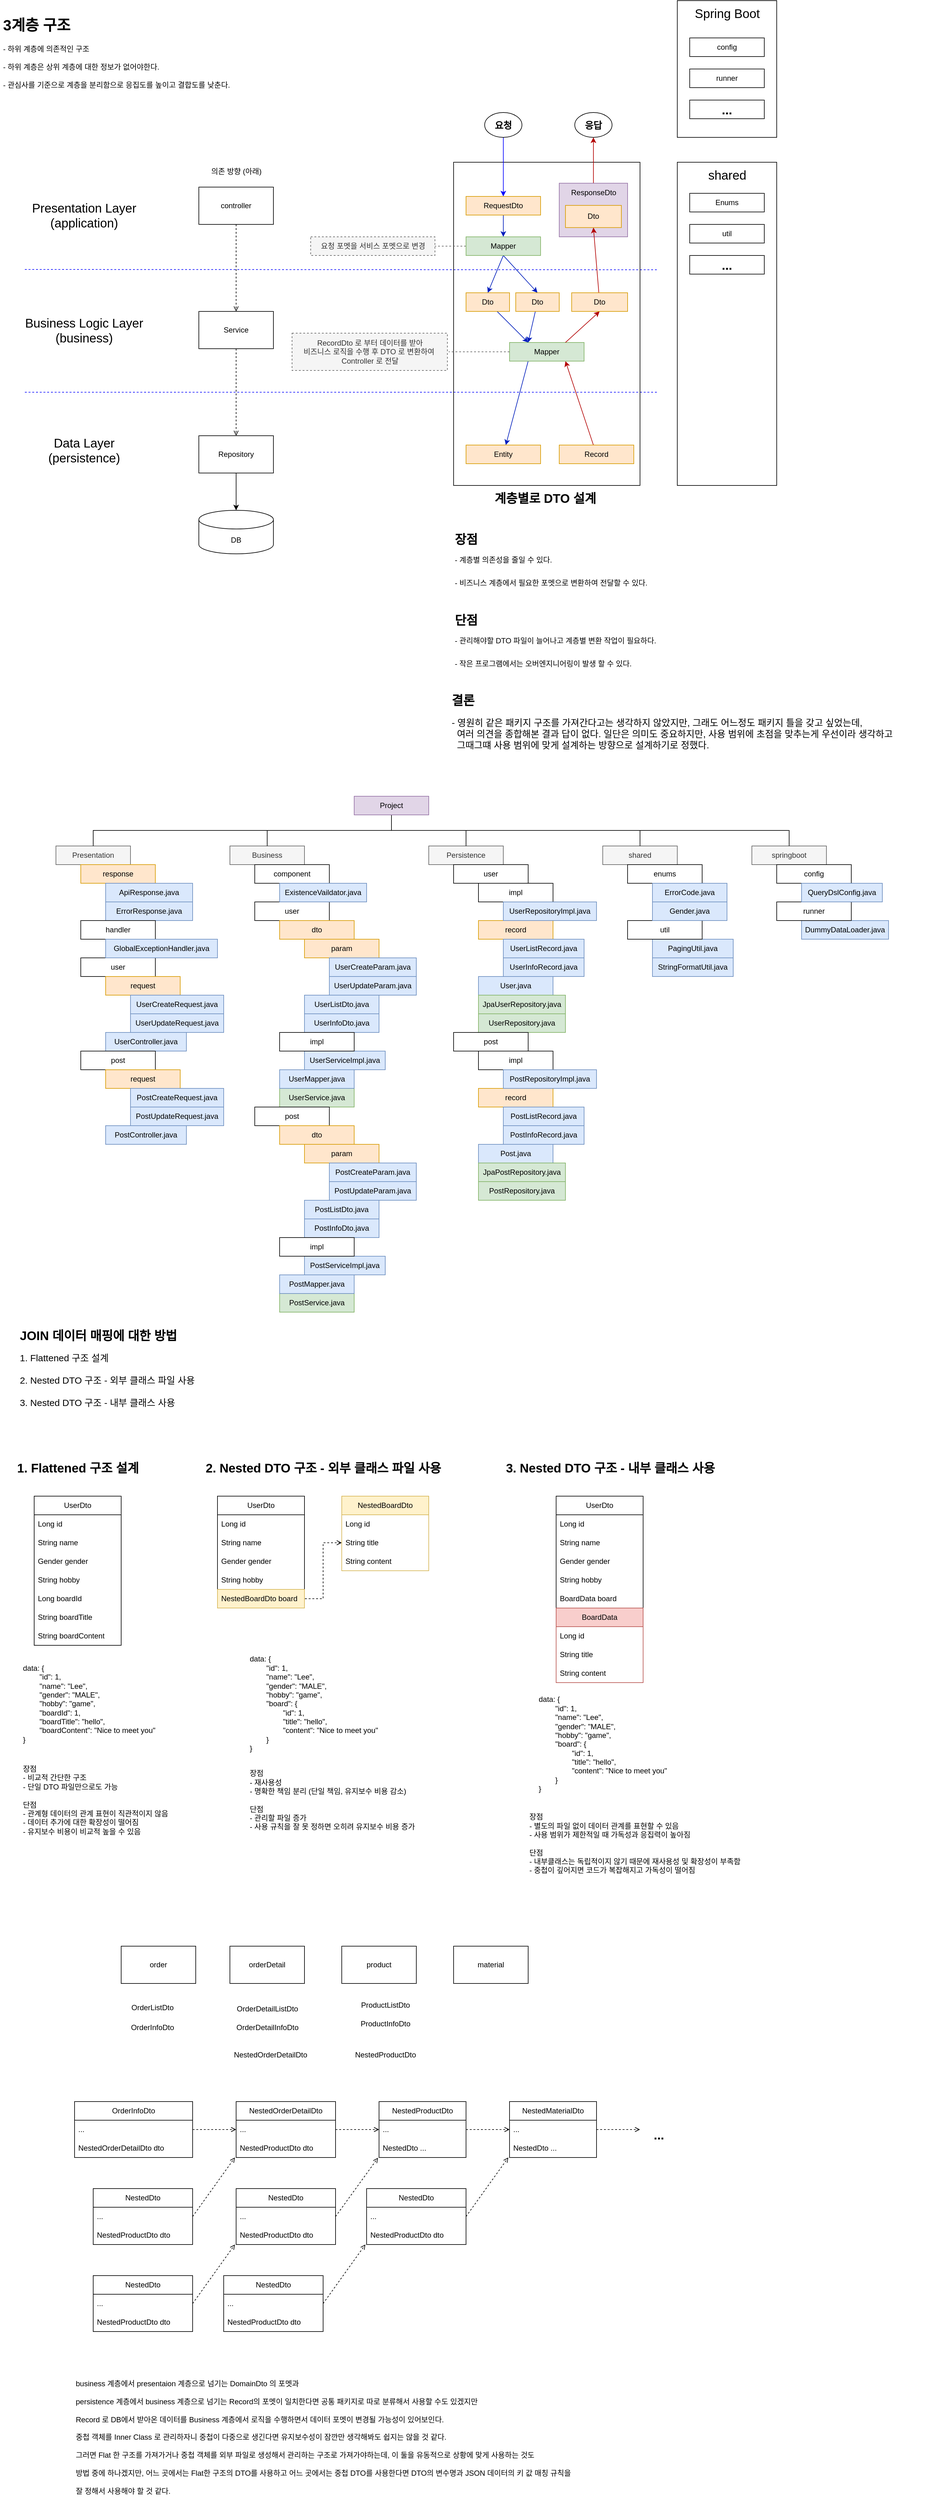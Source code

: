 <mxfile version="22.1.11" type="device" pages="3">
  <diagram name="계층 구조 설계1" id="3ljftDA4Pqs40es6oZBX">
    <mxGraphModel dx="1195" dy="697" grid="1" gridSize="10" guides="1" tooltips="1" connect="1" arrows="1" fold="1" page="1" pageScale="1" pageWidth="827" pageHeight="1169" math="0" shadow="0">
      <root>
        <mxCell id="0" />
        <mxCell id="1" parent="0" />
        <mxCell id="BMw8cPAmF9CId60BG-dt-32" value="" style="rounded=0;whiteSpace=wrap;html=1;fillColor=none;" parent="1" vertex="1">
          <mxGeometry x="1120" y="280" width="160" height="520" as="geometry" />
        </mxCell>
        <mxCell id="fgeL3n6y4L68NzyqhfDe-4" style="edgeStyle=orthogonalEdgeStyle;rounded=0;orthogonalLoop=1;jettySize=auto;html=1;entryX=0.5;entryY=0;entryDx=0;entryDy=0;dashed=1;endArrow=open;endFill=0;" parent="1" source="fgeL3n6y4L68NzyqhfDe-1" target="fgeL3n6y4L68NzyqhfDe-2" edge="1">
          <mxGeometry relative="1" as="geometry" />
        </mxCell>
        <mxCell id="fgeL3n6y4L68NzyqhfDe-1" value="controller" style="rounded=0;whiteSpace=wrap;html=1;" parent="1" vertex="1">
          <mxGeometry x="350" y="320" width="120" height="60" as="geometry" />
        </mxCell>
        <mxCell id="fgeL3n6y4L68NzyqhfDe-5" style="edgeStyle=orthogonalEdgeStyle;rounded=0;orthogonalLoop=1;jettySize=auto;html=1;entryX=0.5;entryY=0;entryDx=0;entryDy=0;dashed=1;endArrow=open;endFill=0;" parent="1" source="fgeL3n6y4L68NzyqhfDe-2" target="fgeL3n6y4L68NzyqhfDe-3" edge="1">
          <mxGeometry relative="1" as="geometry" />
        </mxCell>
        <mxCell id="fgeL3n6y4L68NzyqhfDe-2" value="Service" style="rounded=0;whiteSpace=wrap;html=1;" parent="1" vertex="1">
          <mxGeometry x="350" y="520" width="120" height="60" as="geometry" />
        </mxCell>
        <mxCell id="fgeL3n6y4L68NzyqhfDe-3" value="Repository" style="rounded=0;whiteSpace=wrap;html=1;" parent="1" vertex="1">
          <mxGeometry x="350" y="720" width="120" height="60" as="geometry" />
        </mxCell>
        <mxCell id="fgeL3n6y4L68NzyqhfDe-6" value="의존 방향 (아래)" style="text;html=1;align=center;verticalAlign=middle;resizable=0;points=[];autosize=1;strokeColor=none;fillColor=none;" parent="1" vertex="1">
          <mxGeometry x="355" y="280" width="110" height="30" as="geometry" />
        </mxCell>
        <mxCell id="fgeL3n6y4L68NzyqhfDe-16" value="" style="endArrow=none;dashed=1;html=1;rounded=0;strokeColor=#0000FF;fillColor=#d5e8d4;" parent="1" edge="1">
          <mxGeometry width="50" height="50" relative="1" as="geometry">
            <mxPoint x="70" y="452.5" as="sourcePoint" />
            <mxPoint x="1090" y="453" as="targetPoint" />
          </mxGeometry>
        </mxCell>
        <mxCell id="fgeL3n6y4L68NzyqhfDe-18" value="" style="endArrow=none;dashed=1;html=1;rounded=0;strokeColor=#0000FF;fillColor=#dae8fc;" parent="1" edge="1">
          <mxGeometry width="50" height="50" relative="1" as="geometry">
            <mxPoint x="70" y="650" as="sourcePoint" />
            <mxPoint x="1090" y="650" as="targetPoint" />
          </mxGeometry>
        </mxCell>
        <mxCell id="fgeL3n6y4L68NzyqhfDe-19" value="Presentation Layer&lt;br&gt;(application)" style="text;html=1;align=center;verticalAlign=middle;resizable=0;points=[];autosize=1;strokeColor=none;fillColor=none;fontSize=20;" parent="1" vertex="1">
          <mxGeometry x="70" y="335" width="190" height="60" as="geometry" />
        </mxCell>
        <mxCell id="fgeL3n6y4L68NzyqhfDe-20" value="Business Logic Layer&lt;br&gt;(business)" style="text;html=1;align=center;verticalAlign=middle;resizable=0;points=[];autosize=1;strokeColor=none;fillColor=none;fontSize=20;" parent="1" vertex="1">
          <mxGeometry x="60" y="520" width="210" height="60" as="geometry" />
        </mxCell>
        <mxCell id="fgeL3n6y4L68NzyqhfDe-21" value="&lt;font style=&quot;font-size: 20px;&quot;&gt;Data Layer&lt;br&gt;(persistence)&lt;br&gt;&lt;br&gt;&lt;/font&gt;" style="text;html=1;align=center;verticalAlign=middle;resizable=0;points=[];autosize=1;strokeColor=none;fillColor=none;" parent="1" vertex="1">
          <mxGeometry x="95" y="710" width="140" height="90" as="geometry" />
        </mxCell>
        <mxCell id="fgeL3n6y4L68NzyqhfDe-48" value="util" style="whiteSpace=wrap;html=1;" parent="1" vertex="1">
          <mxGeometry x="1140" y="380" width="120" height="30" as="geometry" />
        </mxCell>
        <mxCell id="GBW1RZSQfND1Z3v5hbtl-4" value="shared" style="text;html=1;align=center;verticalAlign=middle;resizable=0;points=[];autosize=1;strokeColor=none;fillColor=none;fontSize=20;" parent="1" vertex="1">
          <mxGeometry x="1160" y="280" width="80" height="40" as="geometry" />
        </mxCell>
        <mxCell id="GBW1RZSQfND1Z3v5hbtl-8" value="Enums" style="whiteSpace=wrap;html=1;" parent="1" vertex="1">
          <mxGeometry x="1140" y="330" width="120" height="30" as="geometry" />
        </mxCell>
        <mxCell id="BMw8cPAmF9CId60BG-dt-6" value="" style="rounded=0;whiteSpace=wrap;html=1;fillColor=none;" parent="1" vertex="1">
          <mxGeometry x="760" y="280" width="300" height="520" as="geometry" />
        </mxCell>
        <mxCell id="BMw8cPAmF9CId60BG-dt-34" style="edgeStyle=orthogonalEdgeStyle;rounded=0;orthogonalLoop=1;jettySize=auto;html=1;startArrow=classic;startFill=1;endArrow=none;endFill=0;fillColor=#dae8fc;strokeColor=#0000FF;" parent="1" source="BMw8cPAmF9CId60BG-dt-7" edge="1">
          <mxGeometry relative="1" as="geometry">
            <mxPoint x="840" y="240" as="targetPoint" />
          </mxGeometry>
        </mxCell>
        <mxCell id="BMw8cPAmF9CId60BG-dt-55" style="edgeStyle=orthogonalEdgeStyle;rounded=0;orthogonalLoop=1;jettySize=auto;html=1;entryX=0.5;entryY=0;entryDx=0;entryDy=0;fillColor=#0050ef;strokeColor=#001DBC;" parent="1" source="BMw8cPAmF9CId60BG-dt-7" target="BMw8cPAmF9CId60BG-dt-54" edge="1">
          <mxGeometry relative="1" as="geometry" />
        </mxCell>
        <mxCell id="BMw8cPAmF9CId60BG-dt-7" value="RequestDto" style="rounded=0;whiteSpace=wrap;html=1;fillColor=#ffe6cc;strokeColor=#d79b00;" parent="1" vertex="1">
          <mxGeometry x="780" y="335" width="120" height="30" as="geometry" />
        </mxCell>
        <mxCell id="BMw8cPAmF9CId60BG-dt-15" style="rounded=0;orthogonalLoop=1;jettySize=auto;html=1;entryX=0.75;entryY=1;entryDx=0;entryDy=0;fillColor=#e51400;strokeColor=#B20000;" parent="1" source="BMw8cPAmF9CId60BG-dt-9" target="BMw8cPAmF9CId60BG-dt-45" edge="1">
          <mxGeometry relative="1" as="geometry">
            <mxPoint x="940" y="565" as="targetPoint" />
          </mxGeometry>
        </mxCell>
        <mxCell id="BMw8cPAmF9CId60BG-dt-9" value="Record" style="whiteSpace=wrap;html=1;fillColor=#ffe6cc;strokeColor=#d79b00;" parent="1" vertex="1">
          <mxGeometry x="930" y="735" width="120" height="30" as="geometry" />
        </mxCell>
        <mxCell id="BMw8cPAmF9CId60BG-dt-14" style="rounded=0;orthogonalLoop=1;jettySize=auto;html=1;entryX=0.25;entryY=1;entryDx=0;entryDy=0;endArrow=none;endFill=0;startArrow=classic;startFill=1;fillColor=#0050ef;strokeColor=#001DBC;" parent="1" source="BMw8cPAmF9CId60BG-dt-11" target="BMw8cPAmF9CId60BG-dt-45" edge="1">
          <mxGeometry relative="1" as="geometry">
            <mxPoint x="880" y="595" as="targetPoint" />
          </mxGeometry>
        </mxCell>
        <mxCell id="BMw8cPAmF9CId60BG-dt-11" value="Entity" style="whiteSpace=wrap;html=1;fillColor=#ffe6cc;strokeColor=#d79b00;" parent="1" vertex="1">
          <mxGeometry x="780" y="735" width="120" height="30" as="geometry" />
        </mxCell>
        <mxCell id="BMw8cPAmF9CId60BG-dt-35" value="요청" style="ellipse;whiteSpace=wrap;html=1;fontSize=15;fontStyle=1" parent="1" vertex="1">
          <mxGeometry x="810" y="200" width="60" height="40" as="geometry" />
        </mxCell>
        <mxCell id="BMw8cPAmF9CId60BG-dt-36" value="응답" style="ellipse;whiteSpace=wrap;html=1;fontSize=15;fontStyle=1" parent="1" vertex="1">
          <mxGeometry x="955" y="200" width="60" height="40" as="geometry" />
        </mxCell>
        <mxCell id="BMw8cPAmF9CId60BG-dt-37" value="DB" style="shape=cylinder3;whiteSpace=wrap;html=1;boundedLbl=1;backgroundOutline=1;size=15;" parent="1" vertex="1">
          <mxGeometry x="350" y="840" width="120" height="70" as="geometry" />
        </mxCell>
        <mxCell id="BMw8cPAmF9CId60BG-dt-38" style="edgeStyle=orthogonalEdgeStyle;rounded=0;orthogonalLoop=1;jettySize=auto;html=1;entryX=0.5;entryY=0;entryDx=0;entryDy=0;entryPerimeter=0;" parent="1" source="fgeL3n6y4L68NzyqhfDe-3" target="BMw8cPAmF9CId60BG-dt-37" edge="1">
          <mxGeometry relative="1" as="geometry" />
        </mxCell>
        <mxCell id="BMw8cPAmF9CId60BG-dt-40" value="&lt;h1&gt;3계층 구조&lt;br&gt;&lt;/h1&gt;- 하위 계층에 의존적인 구조&lt;br&gt;&lt;br&gt;- 하위 계층은 상위 계층에 대한 정보가 없어야한다.&lt;br&gt;&lt;br&gt;- 관심사를 기준으로 계층을 분리함으로 응집도를 높이고 결합도를 낮춘다." style="text;html=1;strokeColor=none;fillColor=none;spacing=5;spacingTop=-20;whiteSpace=wrap;overflow=hidden;rounded=0;" parent="1" vertex="1">
          <mxGeometry x="30" y="40" width="500" height="150" as="geometry" />
        </mxCell>
        <mxCell id="BMw8cPAmF9CId60BG-dt-31" style="edgeStyle=orthogonalEdgeStyle;rounded=0;orthogonalLoop=1;jettySize=auto;html=1;fillColor=#e51400;strokeColor=#B20000;" parent="1" source="BMw8cPAmF9CId60BG-dt-27" edge="1">
          <mxGeometry relative="1" as="geometry">
            <mxPoint x="985" y="240" as="targetPoint" />
          </mxGeometry>
        </mxCell>
        <mxCell id="BMw8cPAmF9CId60BG-dt-42" value="" style="group" parent="1" vertex="1" connectable="0">
          <mxGeometry x="930" y="313.75" width="110" height="86.25" as="geometry" />
        </mxCell>
        <mxCell id="BMw8cPAmF9CId60BG-dt-8" value="" style="rounded=0;whiteSpace=wrap;html=1;fillColor=#e1d5e7;strokeColor=#9673a6;" parent="BMw8cPAmF9CId60BG-dt-42" vertex="1">
          <mxGeometry width="110" height="86.25" as="geometry" />
        </mxCell>
        <mxCell id="BMw8cPAmF9CId60BG-dt-27" value="ResponseDto" style="text;html=1;align=center;verticalAlign=middle;resizable=0;points=[];autosize=1;strokeColor=none;fillColor=none;" parent="BMw8cPAmF9CId60BG-dt-42" vertex="1">
          <mxGeometry x="5" width="100" height="30" as="geometry" />
        </mxCell>
        <mxCell id="BMw8cPAmF9CId60BG-dt-28" value="Dto" style="whiteSpace=wrap;html=1;fillColor=#ffe6cc;strokeColor=#d79b00;" parent="BMw8cPAmF9CId60BG-dt-42" vertex="1">
          <mxGeometry x="10" y="35.69" width="90" height="35.69" as="geometry" />
        </mxCell>
        <mxCell id="BMw8cPAmF9CId60BG-dt-45" value="Mapper" style="whiteSpace=wrap;html=1;fillColor=#d5e8d4;strokeColor=#82b366;" parent="1" vertex="1">
          <mxGeometry x="850" y="570" width="120" height="30" as="geometry" />
        </mxCell>
        <mxCell id="BMw8cPAmF9CId60BG-dt-24" style="rounded=0;orthogonalLoop=1;jettySize=auto;html=1;entryX=0.5;entryY=1;entryDx=0;entryDy=0;exitX=0.75;exitY=0;exitDx=0;exitDy=0;fillColor=#e51400;strokeColor=#B20000;" parent="1" source="BMw8cPAmF9CId60BG-dt-45" target="KCjPFMGWGgfuNy8BhmAN-1" edge="1">
          <mxGeometry relative="1" as="geometry">
            <mxPoint x="940" y="535" as="sourcePoint" />
          </mxGeometry>
        </mxCell>
        <mxCell id="BMw8cPAmF9CId60BG-dt-57" style="rounded=0;orthogonalLoop=1;jettySize=auto;html=1;entryX=0.25;entryY=0;entryDx=0;entryDy=0;fillColor=#0050ef;strokeColor=#001DBC;" parent="1" source="BMw8cPAmF9CId60BG-dt-53" target="BMw8cPAmF9CId60BG-dt-45" edge="1">
          <mxGeometry relative="1" as="geometry" />
        </mxCell>
        <mxCell id="BMw8cPAmF9CId60BG-dt-53" value="Dto" style="rounded=0;whiteSpace=wrap;html=1;fillColor=#ffe6cc;strokeColor=#d79b00;" parent="1" vertex="1">
          <mxGeometry x="780" y="490" width="70" height="30" as="geometry" />
        </mxCell>
        <mxCell id="BMw8cPAmF9CId60BG-dt-56" style="rounded=0;orthogonalLoop=1;jettySize=auto;html=1;entryX=0.5;entryY=0;entryDx=0;entryDy=0;fillColor=#0050ef;strokeColor=#001DBC;exitX=0.5;exitY=1;exitDx=0;exitDy=0;" parent="1" source="BMw8cPAmF9CId60BG-dt-54" target="BMw8cPAmF9CId60BG-dt-53" edge="1">
          <mxGeometry relative="1" as="geometry" />
        </mxCell>
        <mxCell id="zTzq2SwkAROFvVuGOWpe-11" style="rounded=0;orthogonalLoop=1;jettySize=auto;html=1;entryX=0.5;entryY=0;entryDx=0;entryDy=0;fillColor=#0050ef;strokeColor=#001DBC;exitX=0.5;exitY=1;exitDx=0;exitDy=0;" parent="1" source="BMw8cPAmF9CId60BG-dt-54" target="zTzq2SwkAROFvVuGOWpe-10" edge="1">
          <mxGeometry relative="1" as="geometry" />
        </mxCell>
        <mxCell id="zTzq2SwkAROFvVuGOWpe-14" style="edgeStyle=orthogonalEdgeStyle;rounded=0;orthogonalLoop=1;jettySize=auto;html=1;dashed=1;fillColor=#f5f5f5;strokeColor=#666666;endArrow=none;endFill=0;" parent="1" source="BMw8cPAmF9CId60BG-dt-54" target="zTzq2SwkAROFvVuGOWpe-13" edge="1">
          <mxGeometry relative="1" as="geometry" />
        </mxCell>
        <mxCell id="BMw8cPAmF9CId60BG-dt-54" value="Mapper" style="whiteSpace=wrap;html=1;fillColor=#d5e8d4;strokeColor=#82b366;" parent="1" vertex="1">
          <mxGeometry x="780" y="400" width="120" height="30" as="geometry" />
        </mxCell>
        <mxCell id="zTzq2SwkAROFvVuGOWpe-5" value="&lt;font style=&quot;font-size: 20px;&quot;&gt;...&lt;/font&gt;" style="whiteSpace=wrap;html=1;fontStyle=1" parent="1" vertex="1">
          <mxGeometry x="1140" y="430" width="120" height="30" as="geometry" />
        </mxCell>
        <mxCell id="zTzq2SwkAROFvVuGOWpe-7" value="" style="group" parent="1" vertex="1" connectable="0">
          <mxGeometry x="1120" y="20" width="160" height="220" as="geometry" />
        </mxCell>
        <mxCell id="zTzq2SwkAROFvVuGOWpe-1" value="" style="rounded=0;whiteSpace=wrap;html=1;fillColor=none;" parent="zTzq2SwkAROFvVuGOWpe-7" vertex="1">
          <mxGeometry width="160" height="220" as="geometry" />
        </mxCell>
        <mxCell id="fgeL3n6y4L68NzyqhfDe-49" value="config" style="whiteSpace=wrap;html=1;" parent="zTzq2SwkAROFvVuGOWpe-7" vertex="1">
          <mxGeometry x="20" y="60" width="120" height="30" as="geometry" />
        </mxCell>
        <mxCell id="zTzq2SwkAROFvVuGOWpe-2" value="runner" style="whiteSpace=wrap;html=1;" parent="zTzq2SwkAROFvVuGOWpe-7" vertex="1">
          <mxGeometry x="20" y="110" width="120" height="30" as="geometry" />
        </mxCell>
        <mxCell id="zTzq2SwkAROFvVuGOWpe-3" value="Spring Boot" style="text;html=1;align=center;verticalAlign=middle;resizable=0;points=[];autosize=1;strokeColor=none;fillColor=none;fontSize=20;" parent="zTzq2SwkAROFvVuGOWpe-7" vertex="1">
          <mxGeometry x="15" width="130" height="40" as="geometry" />
        </mxCell>
        <mxCell id="zTzq2SwkAROFvVuGOWpe-4" value="&lt;font style=&quot;font-size: 20px;&quot;&gt;...&lt;/font&gt;" style="whiteSpace=wrap;html=1;fontStyle=1" parent="zTzq2SwkAROFvVuGOWpe-7" vertex="1">
          <mxGeometry x="20" y="160" width="120" height="30" as="geometry" />
        </mxCell>
        <mxCell id="zTzq2SwkAROFvVuGOWpe-12" style="rounded=0;orthogonalLoop=1;jettySize=auto;html=1;entryX=0.25;entryY=0;entryDx=0;entryDy=0;fillColor=#0050ef;strokeColor=#001DBC;" parent="1" source="zTzq2SwkAROFvVuGOWpe-10" target="BMw8cPAmF9CId60BG-dt-45" edge="1">
          <mxGeometry relative="1" as="geometry" />
        </mxCell>
        <mxCell id="zTzq2SwkAROFvVuGOWpe-10" value="Dto" style="rounded=0;whiteSpace=wrap;html=1;fillColor=#ffe6cc;strokeColor=#d79b00;" parent="1" vertex="1">
          <mxGeometry x="860" y="490" width="70" height="30" as="geometry" />
        </mxCell>
        <mxCell id="zTzq2SwkAROFvVuGOWpe-13" value="요청 포멧을 서비스 포멧으로 변경" style="text;html=1;align=center;verticalAlign=middle;resizable=0;points=[];autosize=1;strokeColor=#666666;fillColor=#f5f5f5;fontColor=#333333;dashed=1;" parent="1" vertex="1">
          <mxGeometry x="530" y="400" width="200" height="30" as="geometry" />
        </mxCell>
        <mxCell id="zTzq2SwkAROFvVuGOWpe-15" value="RecordDto 로 부터 데이터를 받아&lt;br&gt;비즈니스 로직을 수행 후 DTO 로 변환하여&amp;nbsp;&lt;br&gt;Controller 로 전달" style="text;html=1;align=center;verticalAlign=middle;resizable=0;points=[];autosize=1;strokeColor=#666666;fillColor=#f5f5f5;fontColor=#333333;dashed=1;" parent="1" vertex="1">
          <mxGeometry x="500" y="555" width="250" height="60" as="geometry" />
        </mxCell>
        <mxCell id="zTzq2SwkAROFvVuGOWpe-16" style="edgeStyle=orthogonalEdgeStyle;rounded=0;orthogonalLoop=1;jettySize=auto;html=1;entryX=1.008;entryY=0.5;entryDx=0;entryDy=0;entryPerimeter=0;dashed=1;fillColor=#f5f5f5;strokeColor=#666666;endArrow=none;endFill=0;" parent="1" source="BMw8cPAmF9CId60BG-dt-45" target="zTzq2SwkAROFvVuGOWpe-15" edge="1">
          <mxGeometry relative="1" as="geometry" />
        </mxCell>
        <mxCell id="zTzq2SwkAROFvVuGOWpe-18" value="계층별로 DTO 설계&amp;nbsp;" style="text;html=1;align=center;verticalAlign=middle;resizable=0;points=[];autosize=1;strokeColor=none;fillColor=none;fontStyle=1;fontSize=20;" parent="1" vertex="1">
          <mxGeometry x="810" y="800" width="200" height="40" as="geometry" />
        </mxCell>
        <mxCell id="wSO5i-ToAWzA-XcdG-LG-1" value="&lt;b&gt;&lt;font style=&quot;font-size: 20px;&quot;&gt;장점&lt;br&gt;&lt;/font&gt;&lt;/b&gt;&lt;br&gt;- 계층별 의존성을 줄일 수 있다.&lt;br&gt;&lt;br&gt;- 비즈니스 계층에서 필요한 포멧으로 변환하여 전달할 수 있다.&lt;b&gt;&lt;font style=&quot;font-size: 20px;&quot;&gt;&lt;br&gt;&lt;/font&gt;&lt;/b&gt;" style="text;html=1;align=left;verticalAlign=middle;resizable=0;points=[];autosize=1;strokeColor=none;fillColor=none;" parent="1" vertex="1">
          <mxGeometry x="760" y="870" width="360" height="100" as="geometry" />
        </mxCell>
        <mxCell id="wSO5i-ToAWzA-XcdG-LG-2" value="&lt;b&gt;&lt;font style=&quot;font-size: 20px;&quot;&gt;단점&lt;br&gt;&lt;/font&gt;&lt;/b&gt;&lt;br&gt;- 관리해야할 DTO 파일이 늘어나고 계층별 변환 작업이 필요하다.&lt;br&gt;&lt;br&gt;- 작은 프로그램에서는 오버엔지니어링이 발생 할 수 있다.&lt;b&gt;&lt;font style=&quot;font-size: 20px;&quot;&gt;&lt;br&gt;&lt;/font&gt;&lt;/b&gt;" style="text;html=1;align=left;verticalAlign=middle;resizable=0;points=[];autosize=1;strokeColor=none;fillColor=none;" parent="1" vertex="1">
          <mxGeometry x="760" y="1000" width="370" height="100" as="geometry" />
        </mxCell>
        <mxCell id="z4ceW57wrPizWWHDJ8TT-3" value="&lt;b&gt;&lt;font style=&quot;font-size: 20px;&quot;&gt;결론&lt;br&gt;&lt;/font&gt;&lt;/b&gt;&lt;br&gt;&lt;font style=&quot;font-size: 15px;&quot;&gt;- 영원히 같은 패키지 구조를 가져간다고는 생각하지 않았지만, 그래도 어느정도 패키지 틀을 갖고 싶었는데,&lt;br&gt;&lt;/font&gt;&lt;span style=&quot;font-size: 15px;&quot;&gt;&lt;font style=&quot;font-size: 15px;&quot;&gt;&lt;font style=&quot;font-size: 15px;&quot;&gt;&amp;nbsp; 여러 의견을 종합해본 결과 답이 없다. 일단은 의미도 중요하지만, 사용 범위에 초점을 맞추는게 우선이라 생각하고&lt;br&gt;&amp;nbsp; 그때그떄 사용 범위에 맞게 설계하는 방향으로 설계하기로 정했다.&lt;/font&gt;&lt;br&gt;&lt;/font&gt;&lt;/span&gt;" style="text;html=1;align=left;verticalAlign=middle;resizable=0;points=[];autosize=1;strokeColor=none;fillColor=none;" parent="1" vertex="1">
          <mxGeometry x="755" y="1125" width="790" height="110" as="geometry" />
        </mxCell>
        <mxCell id="z4ceW57wrPizWWHDJ8TT-4" value="Presentation" style="whiteSpace=wrap;html=1;fillColor=#f5f5f5;fontColor=#333333;strokeColor=#666666;" parent="1" vertex="1">
          <mxGeometry x="120" y="1380" width="120" height="30" as="geometry" />
        </mxCell>
        <mxCell id="z4ceW57wrPizWWHDJ8TT-6" value="user" style="whiteSpace=wrap;html=1;" parent="1" vertex="1">
          <mxGeometry x="160" y="1560" width="120" height="30" as="geometry" />
        </mxCell>
        <mxCell id="z4ceW57wrPizWWHDJ8TT-7" value="response" style="whiteSpace=wrap;html=1;fillColor=#ffe6cc;strokeColor=#d79b00;" parent="1" vertex="1">
          <mxGeometry x="160" y="1410" width="120" height="30" as="geometry" />
        </mxCell>
        <mxCell id="z4ceW57wrPizWWHDJ8TT-9" value="Business" style="whiteSpace=wrap;html=1;fillColor=#f5f5f5;fontColor=#333333;strokeColor=#666666;" parent="1" vertex="1">
          <mxGeometry x="400" y="1380" width="120" height="30" as="geometry" />
        </mxCell>
        <mxCell id="z4ceW57wrPizWWHDJ8TT-10" value="UserServiceImpl.java" style="whiteSpace=wrap;html=1;fillColor=#dae8fc;strokeColor=#6c8ebf;" parent="1" vertex="1">
          <mxGeometry x="520" y="1710" width="130" height="30" as="geometry" />
        </mxCell>
        <mxCell id="z4ceW57wrPizWWHDJ8TT-11" value="user" style="whiteSpace=wrap;html=1;" parent="1" vertex="1">
          <mxGeometry x="440" y="1470" width="120" height="30" as="geometry" />
        </mxCell>
        <mxCell id="z4ceW57wrPizWWHDJ8TT-12" value="dto" style="whiteSpace=wrap;html=1;fillColor=#ffe6cc;strokeColor=#d79b00;" parent="1" vertex="1">
          <mxGeometry x="480" y="1500" width="120" height="30" as="geometry" />
        </mxCell>
        <mxCell id="z4ceW57wrPizWWHDJ8TT-13" value="Persistence" style="whiteSpace=wrap;html=1;fillColor=#f5f5f5;strokeColor=#666666;fontColor=#333333;" parent="1" vertex="1">
          <mxGeometry x="720" y="1380" width="120" height="30" as="geometry" />
        </mxCell>
        <mxCell id="z4ceW57wrPizWWHDJ8TT-14" value="UserRepository.java" style="whiteSpace=wrap;html=1;fillColor=#d5e8d4;strokeColor=#82b366;" parent="1" vertex="1">
          <mxGeometry x="800" y="1650" width="140" height="30" as="geometry" />
        </mxCell>
        <mxCell id="z4ceW57wrPizWWHDJ8TT-15" value="record" style="whiteSpace=wrap;html=1;fillColor=#ffe6cc;strokeColor=#d79b00;" parent="1" vertex="1">
          <mxGeometry x="800" y="1500" width="120" height="30" as="geometry" />
        </mxCell>
        <mxCell id="z4ceW57wrPizWWHDJ8TT-16" value="User.java" style="whiteSpace=wrap;html=1;fillColor=#dae8fc;strokeColor=#6c8ebf;" parent="1" vertex="1">
          <mxGeometry x="800" y="1590" width="120" height="30" as="geometry" />
        </mxCell>
        <mxCell id="z4ceW57wrPizWWHDJ8TT-17" value="JpaUserRepository.java" style="whiteSpace=wrap;html=1;fillColor=#d5e8d4;strokeColor=#82b366;" parent="1" vertex="1">
          <mxGeometry x="800" y="1620" width="140" height="30" as="geometry" />
        </mxCell>
        <mxCell id="z4ceW57wrPizWWHDJ8TT-18" value="user" style="whiteSpace=wrap;html=1;" parent="1" vertex="1">
          <mxGeometry x="760" y="1410" width="120" height="30" as="geometry" />
        </mxCell>
        <mxCell id="z4ceW57wrPizWWHDJ8TT-19" value="impl" style="whiteSpace=wrap;html=1;" parent="1" vertex="1">
          <mxGeometry x="800" y="1440" width="120" height="30" as="geometry" />
        </mxCell>
        <mxCell id="z4ceW57wrPizWWHDJ8TT-20" value="UserRepositoryImpl.java" style="whiteSpace=wrap;html=1;fillColor=#dae8fc;strokeColor=#6c8ebf;" parent="1" vertex="1">
          <mxGeometry x="840" y="1470" width="150" height="30" as="geometry" />
        </mxCell>
        <mxCell id="z4ceW57wrPizWWHDJ8TT-21" value="UserListRecord.java" style="whiteSpace=wrap;html=1;fillColor=#dae8fc;strokeColor=#6c8ebf;" parent="1" vertex="1">
          <mxGeometry x="840" y="1530" width="130" height="30" as="geometry" />
        </mxCell>
        <mxCell id="z4ceW57wrPizWWHDJ8TT-22" value="UserInfoRecord.java" style="whiteSpace=wrap;html=1;fillColor=#dae8fc;strokeColor=#6c8ebf;" parent="1" vertex="1">
          <mxGeometry x="840" y="1560" width="130" height="30" as="geometry" />
        </mxCell>
        <mxCell id="z4ceW57wrPizWWHDJ8TT-23" value="request" style="whiteSpace=wrap;html=1;fillColor=#ffe6cc;strokeColor=#d79b00;" parent="1" vertex="1">
          <mxGeometry x="200" y="1590" width="120" height="30" as="geometry" />
        </mxCell>
        <mxCell id="z4ceW57wrPizWWHDJ8TT-24" value="UserCreateRequest.java" style="whiteSpace=wrap;html=1;fillColor=#dae8fc;strokeColor=#6c8ebf;" parent="1" vertex="1">
          <mxGeometry x="240" y="1620" width="150" height="30" as="geometry" />
        </mxCell>
        <mxCell id="z4ceW57wrPizWWHDJ8TT-25" value="UserListDto.java" style="whiteSpace=wrap;html=1;fillColor=#dae8fc;strokeColor=#6c8ebf;" parent="1" vertex="1">
          <mxGeometry x="520" y="1620" width="120" height="30" as="geometry" />
        </mxCell>
        <mxCell id="z4ceW57wrPizWWHDJ8TT-26" value="UserInfoDto.java" style="whiteSpace=wrap;html=1;fillColor=#dae8fc;strokeColor=#6c8ebf;" parent="1" vertex="1">
          <mxGeometry x="520" y="1650" width="120" height="30" as="geometry" />
        </mxCell>
        <mxCell id="z4ceW57wrPizWWHDJ8TT-27" value="impl" style="whiteSpace=wrap;html=1;" parent="1" vertex="1">
          <mxGeometry x="480" y="1680" width="120" height="30" as="geometry" />
        </mxCell>
        <mxCell id="z4ceW57wrPizWWHDJ8TT-28" value="UserService.java" style="whiteSpace=wrap;html=1;fillColor=#d5e8d4;strokeColor=#82b366;" parent="1" vertex="1">
          <mxGeometry x="480" y="1770" width="120" height="30" as="geometry" />
        </mxCell>
        <mxCell id="z4ceW57wrPizWWHDJ8TT-30" value="component" style="whiteSpace=wrap;html=1;" parent="1" vertex="1">
          <mxGeometry x="440" y="1410" width="120" height="30" as="geometry" />
        </mxCell>
        <mxCell id="z4ceW57wrPizWWHDJ8TT-32" value="ExistenceVaildator.java" style="whiteSpace=wrap;html=1;fillColor=#dae8fc;strokeColor=#6c8ebf;" parent="1" vertex="1">
          <mxGeometry x="480" y="1440" width="140" height="30" as="geometry" />
        </mxCell>
        <mxCell id="z4ceW57wrPizWWHDJ8TT-33" value="ApiResponse.java" style="whiteSpace=wrap;html=1;fillColor=#dae8fc;strokeColor=#6c8ebf;" parent="1" vertex="1">
          <mxGeometry x="200" y="1440" width="140" height="30" as="geometry" />
        </mxCell>
        <mxCell id="z4ceW57wrPizWWHDJ8TT-34" value="UserController.java" style="whiteSpace=wrap;html=1;fillColor=#dae8fc;strokeColor=#6c8ebf;" parent="1" vertex="1">
          <mxGeometry x="200" y="1680" width="130" height="30" as="geometry" />
        </mxCell>
        <mxCell id="z4ceW57wrPizWWHDJ8TT-35" value="ErrorResponse.java" style="whiteSpace=wrap;html=1;fillColor=#dae8fc;strokeColor=#6c8ebf;" parent="1" vertex="1">
          <mxGeometry x="200" y="1470" width="140" height="30" as="geometry" />
        </mxCell>
        <mxCell id="z4ceW57wrPizWWHDJ8TT-36" value="handler" style="whiteSpace=wrap;html=1;" parent="1" vertex="1">
          <mxGeometry x="160" y="1500" width="120" height="30" as="geometry" />
        </mxCell>
        <mxCell id="z4ceW57wrPizWWHDJ8TT-37" value="GlobalExceptionHandler.java" style="whiteSpace=wrap;html=1;fillColor=#dae8fc;strokeColor=#6c8ebf;" parent="1" vertex="1">
          <mxGeometry x="200" y="1530" width="180" height="30" as="geometry" />
        </mxCell>
        <mxCell id="z4ceW57wrPizWWHDJ8TT-38" value="shared" style="whiteSpace=wrap;html=1;fillColor=#f5f5f5;strokeColor=#666666;fontColor=#333333;" parent="1" vertex="1">
          <mxGeometry x="1000" y="1380" width="120" height="30" as="geometry" />
        </mxCell>
        <mxCell id="z4ceW57wrPizWWHDJ8TT-40" value="PagingUtil.java" style="whiteSpace=wrap;html=1;fillColor=#dae8fc;strokeColor=#6c8ebf;" parent="1" vertex="1">
          <mxGeometry x="1080" y="1530" width="130" height="30" as="geometry" />
        </mxCell>
        <mxCell id="z4ceW57wrPizWWHDJ8TT-43" value="enums" style="whiteSpace=wrap;html=1;" parent="1" vertex="1">
          <mxGeometry x="1040" y="1410" width="120" height="30" as="geometry" />
        </mxCell>
        <mxCell id="z4ceW57wrPizWWHDJ8TT-44" value="util" style="whiteSpace=wrap;html=1;" parent="1" vertex="1">
          <mxGeometry x="1040" y="1500" width="120" height="30" as="geometry" />
        </mxCell>
        <mxCell id="z4ceW57wrPizWWHDJ8TT-45" value="UserMapper.java" style="whiteSpace=wrap;html=1;fillColor=#dae8fc;strokeColor=#6c8ebf;" parent="1" vertex="1">
          <mxGeometry x="480" y="1740" width="120" height="30" as="geometry" />
        </mxCell>
        <mxCell id="z4ceW57wrPizWWHDJ8TT-49" value="Gender.java" style="whiteSpace=wrap;html=1;fillColor=#dae8fc;strokeColor=#6c8ebf;" parent="1" vertex="1">
          <mxGeometry x="1080" y="1470" width="120" height="30" as="geometry" />
        </mxCell>
        <mxCell id="z4ceW57wrPizWWHDJ8TT-50" value="ErrorCode.java" style="whiteSpace=wrap;html=1;fillColor=#dae8fc;strokeColor=#6c8ebf;" parent="1" vertex="1">
          <mxGeometry x="1080" y="1440" width="120" height="30" as="geometry" />
        </mxCell>
        <mxCell id="z4ceW57wrPizWWHDJ8TT-51" value="StringFormatUtil.java" style="whiteSpace=wrap;html=1;fillColor=#dae8fc;strokeColor=#6c8ebf;" parent="1" vertex="1">
          <mxGeometry x="1080" y="1560" width="130" height="30" as="geometry" />
        </mxCell>
        <mxCell id="z4ceW57wrPizWWHDJ8TT-52" value="springboot" style="whiteSpace=wrap;html=1;fillColor=#f5f5f5;strokeColor=#666666;fontColor=#333333;" parent="1" vertex="1">
          <mxGeometry x="1240" y="1380" width="120" height="30" as="geometry" />
        </mxCell>
        <mxCell id="z4ceW57wrPizWWHDJ8TT-53" value="DummyDataLoader.java" style="whiteSpace=wrap;html=1;fillColor=#dae8fc;strokeColor=#6c8ebf;" parent="1" vertex="1">
          <mxGeometry x="1320" y="1500" width="140" height="30" as="geometry" />
        </mxCell>
        <mxCell id="z4ceW57wrPizWWHDJ8TT-54" value="config" style="whiteSpace=wrap;html=1;" parent="1" vertex="1">
          <mxGeometry x="1280" y="1410" width="120" height="30" as="geometry" />
        </mxCell>
        <mxCell id="z4ceW57wrPizWWHDJ8TT-55" value="runner" style="whiteSpace=wrap;html=1;" parent="1" vertex="1">
          <mxGeometry x="1280" y="1470" width="120" height="30" as="geometry" />
        </mxCell>
        <mxCell id="z4ceW57wrPizWWHDJ8TT-57" value="QueryDslConfig.java" style="whiteSpace=wrap;html=1;fillColor=#dae8fc;strokeColor=#6c8ebf;" parent="1" vertex="1">
          <mxGeometry x="1320" y="1440" width="130" height="30" as="geometry" />
        </mxCell>
        <mxCell id="z4ceW57wrPizWWHDJ8TT-60" style="edgeStyle=orthogonalEdgeStyle;rounded=0;orthogonalLoop=1;jettySize=auto;html=1;entryX=0.5;entryY=0;entryDx=0;entryDy=0;exitX=0.5;exitY=1;exitDx=0;exitDy=0;endArrow=none;endFill=0;" parent="1" source="z4ceW57wrPizWWHDJ8TT-59" target="z4ceW57wrPizWWHDJ8TT-4" edge="1">
          <mxGeometry relative="1" as="geometry" />
        </mxCell>
        <mxCell id="z4ceW57wrPizWWHDJ8TT-64" style="edgeStyle=orthogonalEdgeStyle;rounded=0;orthogonalLoop=1;jettySize=auto;html=1;entryX=0.5;entryY=0;entryDx=0;entryDy=0;exitX=0.5;exitY=1;exitDx=0;exitDy=0;endArrow=none;endFill=0;" parent="1" source="z4ceW57wrPizWWHDJ8TT-59" target="z4ceW57wrPizWWHDJ8TT-9" edge="1">
          <mxGeometry relative="1" as="geometry" />
        </mxCell>
        <mxCell id="z4ceW57wrPizWWHDJ8TT-65" style="edgeStyle=orthogonalEdgeStyle;rounded=0;orthogonalLoop=1;jettySize=auto;html=1;entryX=0.5;entryY=0;entryDx=0;entryDy=0;endArrow=none;endFill=0;" parent="1" source="z4ceW57wrPizWWHDJ8TT-59" target="z4ceW57wrPizWWHDJ8TT-13" edge="1">
          <mxGeometry relative="1" as="geometry" />
        </mxCell>
        <mxCell id="z4ceW57wrPizWWHDJ8TT-66" style="edgeStyle=orthogonalEdgeStyle;rounded=0;orthogonalLoop=1;jettySize=auto;html=1;entryX=0.5;entryY=0;entryDx=0;entryDy=0;exitX=0.5;exitY=1;exitDx=0;exitDy=0;endArrow=none;endFill=0;" parent="1" source="z4ceW57wrPizWWHDJ8TT-59" target="z4ceW57wrPizWWHDJ8TT-38" edge="1">
          <mxGeometry relative="1" as="geometry" />
        </mxCell>
        <mxCell id="z4ceW57wrPizWWHDJ8TT-67" style="edgeStyle=orthogonalEdgeStyle;rounded=0;orthogonalLoop=1;jettySize=auto;html=1;entryX=0.5;entryY=0;entryDx=0;entryDy=0;exitX=0.5;exitY=1;exitDx=0;exitDy=0;endArrow=none;endFill=0;" parent="1" source="z4ceW57wrPizWWHDJ8TT-59" target="z4ceW57wrPizWWHDJ8TT-52" edge="1">
          <mxGeometry relative="1" as="geometry" />
        </mxCell>
        <mxCell id="z4ceW57wrPizWWHDJ8TT-59" value="Project" style="whiteSpace=wrap;html=1;fillColor=#e1d5e7;strokeColor=#9673a6;" parent="1" vertex="1">
          <mxGeometry x="600" y="1300" width="120" height="30" as="geometry" />
        </mxCell>
        <mxCell id="YKF6J8O_IWGxxk9YHlIF-1" value="UserUpdateRequest.java" style="whiteSpace=wrap;html=1;fillColor=#dae8fc;strokeColor=#6c8ebf;" parent="1" vertex="1">
          <mxGeometry x="240" y="1650" width="150" height="30" as="geometry" />
        </mxCell>
        <mxCell id="Wr6HszRDE07XeIMQ0fzm-1" value="post" style="whiteSpace=wrap;html=1;" parent="1" vertex="1">
          <mxGeometry x="160" y="1710" width="120" height="30" as="geometry" />
        </mxCell>
        <mxCell id="Wr6HszRDE07XeIMQ0fzm-2" value="request" style="whiteSpace=wrap;html=1;fillColor=#ffe6cc;strokeColor=#d79b00;" parent="1" vertex="1">
          <mxGeometry x="200" y="1740" width="120" height="30" as="geometry" />
        </mxCell>
        <mxCell id="Wr6HszRDE07XeIMQ0fzm-3" value="PostCreateRequest.java" style="whiteSpace=wrap;html=1;fillColor=#dae8fc;strokeColor=#6c8ebf;" parent="1" vertex="1">
          <mxGeometry x="240" y="1770" width="150" height="30" as="geometry" />
        </mxCell>
        <mxCell id="Wr6HszRDE07XeIMQ0fzm-4" value="PostController.java" style="whiteSpace=wrap;html=1;fillColor=#dae8fc;strokeColor=#6c8ebf;" parent="1" vertex="1">
          <mxGeometry x="200" y="1830" width="130" height="30" as="geometry" />
        </mxCell>
        <mxCell id="Wr6HszRDE07XeIMQ0fzm-5" value="PostUpdateRequest.java" style="whiteSpace=wrap;html=1;fillColor=#dae8fc;strokeColor=#6c8ebf;" parent="1" vertex="1">
          <mxGeometry x="240" y="1800" width="150" height="30" as="geometry" />
        </mxCell>
        <mxCell id="Wr6HszRDE07XeIMQ0fzm-6" value="PostServiceImpl.java" style="whiteSpace=wrap;html=1;fillColor=#dae8fc;strokeColor=#6c8ebf;" parent="1" vertex="1">
          <mxGeometry x="520" y="2040" width="130" height="30" as="geometry" />
        </mxCell>
        <mxCell id="Wr6HszRDE07XeIMQ0fzm-7" value="post" style="whiteSpace=wrap;html=1;" parent="1" vertex="1">
          <mxGeometry x="440" y="1800" width="120" height="30" as="geometry" />
        </mxCell>
        <mxCell id="Wr6HszRDE07XeIMQ0fzm-8" value="dto" style="whiteSpace=wrap;html=1;fillColor=#ffe6cc;strokeColor=#d79b00;" parent="1" vertex="1">
          <mxGeometry x="480" y="1830" width="120" height="30" as="geometry" />
        </mxCell>
        <mxCell id="Wr6HszRDE07XeIMQ0fzm-9" value="PostListDto.java" style="whiteSpace=wrap;html=1;fillColor=#dae8fc;strokeColor=#6c8ebf;" parent="1" vertex="1">
          <mxGeometry x="520" y="1950" width="120" height="30" as="geometry" />
        </mxCell>
        <mxCell id="Wr6HszRDE07XeIMQ0fzm-10" value="PostInfoDto.java" style="whiteSpace=wrap;html=1;fillColor=#dae8fc;strokeColor=#6c8ebf;" parent="1" vertex="1">
          <mxGeometry x="520" y="1980" width="120" height="30" as="geometry" />
        </mxCell>
        <mxCell id="Wr6HszRDE07XeIMQ0fzm-11" value="impl" style="whiteSpace=wrap;html=1;" parent="1" vertex="1">
          <mxGeometry x="480" y="2010" width="120" height="30" as="geometry" />
        </mxCell>
        <mxCell id="Wr6HszRDE07XeIMQ0fzm-12" value="PostService.java" style="whiteSpace=wrap;html=1;fillColor=#d5e8d4;strokeColor=#82b366;" parent="1" vertex="1">
          <mxGeometry x="480" y="2100" width="120" height="30" as="geometry" />
        </mxCell>
        <mxCell id="Wr6HszRDE07XeIMQ0fzm-13" value="PostMapper.java" style="whiteSpace=wrap;html=1;fillColor=#dae8fc;strokeColor=#6c8ebf;" parent="1" vertex="1">
          <mxGeometry x="480" y="2070" width="120" height="30" as="geometry" />
        </mxCell>
        <mxCell id="Wr6HszRDE07XeIMQ0fzm-14" value="PostRepository.java" style="whiteSpace=wrap;html=1;fillColor=#d5e8d4;strokeColor=#82b366;" parent="1" vertex="1">
          <mxGeometry x="800" y="1920" width="140" height="30" as="geometry" />
        </mxCell>
        <mxCell id="Wr6HszRDE07XeIMQ0fzm-15" value="record" style="whiteSpace=wrap;html=1;fillColor=#ffe6cc;strokeColor=#d79b00;" parent="1" vertex="1">
          <mxGeometry x="800" y="1770" width="120" height="30" as="geometry" />
        </mxCell>
        <mxCell id="Wr6HszRDE07XeIMQ0fzm-16" value="Post.java" style="whiteSpace=wrap;html=1;fillColor=#dae8fc;strokeColor=#6c8ebf;" parent="1" vertex="1">
          <mxGeometry x="800" y="1860" width="120" height="30" as="geometry" />
        </mxCell>
        <mxCell id="Wr6HszRDE07XeIMQ0fzm-17" value="JpaPostRepository.java" style="whiteSpace=wrap;html=1;fillColor=#d5e8d4;strokeColor=#82b366;" parent="1" vertex="1">
          <mxGeometry x="800" y="1890" width="140" height="30" as="geometry" />
        </mxCell>
        <mxCell id="Wr6HszRDE07XeIMQ0fzm-18" value="post" style="whiteSpace=wrap;html=1;" parent="1" vertex="1">
          <mxGeometry x="760" y="1680" width="120" height="30" as="geometry" />
        </mxCell>
        <mxCell id="Wr6HszRDE07XeIMQ0fzm-19" value="impl" style="whiteSpace=wrap;html=1;" parent="1" vertex="1">
          <mxGeometry x="800" y="1710" width="120" height="30" as="geometry" />
        </mxCell>
        <mxCell id="Wr6HszRDE07XeIMQ0fzm-20" value="PostRepositoryImpl.java" style="whiteSpace=wrap;html=1;fillColor=#dae8fc;strokeColor=#6c8ebf;" parent="1" vertex="1">
          <mxGeometry x="840" y="1740" width="150" height="30" as="geometry" />
        </mxCell>
        <mxCell id="Wr6HszRDE07XeIMQ0fzm-21" value="PostListRecord.java" style="whiteSpace=wrap;html=1;fillColor=#dae8fc;strokeColor=#6c8ebf;" parent="1" vertex="1">
          <mxGeometry x="840" y="1800" width="130" height="30" as="geometry" />
        </mxCell>
        <mxCell id="Wr6HszRDE07XeIMQ0fzm-22" value="PostInfoRecord.java" style="whiteSpace=wrap;html=1;fillColor=#dae8fc;strokeColor=#6c8ebf;" parent="1" vertex="1">
          <mxGeometry x="840" y="1830" width="130" height="30" as="geometry" />
        </mxCell>
        <mxCell id="bFFQ1VeBIjMORal8yc0d-1" value="param" style="whiteSpace=wrap;html=1;fillColor=#ffe6cc;strokeColor=#d79b00;" parent="1" vertex="1">
          <mxGeometry x="520" y="1530" width="120" height="30" as="geometry" />
        </mxCell>
        <mxCell id="bFFQ1VeBIjMORal8yc0d-2" value="UserCreateParam.java" style="whiteSpace=wrap;html=1;fillColor=#dae8fc;strokeColor=#6c8ebf;" parent="1" vertex="1">
          <mxGeometry x="560" y="1560" width="140" height="30" as="geometry" />
        </mxCell>
        <mxCell id="bFFQ1VeBIjMORal8yc0d-3" value="UserUpdateParam.java" style="whiteSpace=wrap;html=1;fillColor=#dae8fc;strokeColor=#6c8ebf;" parent="1" vertex="1">
          <mxGeometry x="560" y="1590" width="140" height="30" as="geometry" />
        </mxCell>
        <mxCell id="bFFQ1VeBIjMORal8yc0d-4" value="param" style="whiteSpace=wrap;html=1;fillColor=#ffe6cc;strokeColor=#d79b00;" parent="1" vertex="1">
          <mxGeometry x="520" y="1860" width="120" height="30" as="geometry" />
        </mxCell>
        <mxCell id="bFFQ1VeBIjMORal8yc0d-5" value="PostCreateParam.java" style="whiteSpace=wrap;html=1;fillColor=#dae8fc;strokeColor=#6c8ebf;" parent="1" vertex="1">
          <mxGeometry x="560" y="1890" width="140" height="30" as="geometry" />
        </mxCell>
        <mxCell id="bFFQ1VeBIjMORal8yc0d-6" value="PostUpdateParam.java" style="whiteSpace=wrap;html=1;fillColor=#dae8fc;strokeColor=#6c8ebf;" parent="1" vertex="1">
          <mxGeometry x="560" y="1920" width="140" height="30" as="geometry" />
        </mxCell>
        <mxCell id="XeBuqKcvnuvAMqtHqZQr-1" value="&lt;font style=&quot;font-size: 20px;&quot;&gt;&lt;b&gt;JOIN 데이터 매핑에 대한 방법&lt;/b&gt;&lt;/font&gt;&lt;br&gt;&lt;br&gt;&lt;font style=&quot;font-size: 15px;&quot;&gt;1. Flattened 구조 설계&lt;br&gt;&lt;br&gt;2. Nested DTO 구조 - 외부 클래스 파일 사용&lt;br&gt;&lt;br&gt;3. Nested DTO 구조 -&amp;nbsp;내부 클래스 사용&lt;br&gt;&lt;/font&gt;" style="text;html=1;align=left;verticalAlign=middle;resizable=0;points=[];autosize=1;strokeColor=none;fillColor=none;" vertex="1" parent="1">
          <mxGeometry x="60" y="2150" width="320" height="140" as="geometry" />
        </mxCell>
        <mxCell id="XeBuqKcvnuvAMqtHqZQr-2" value="1. Flattened 구조 설계" style="text;html=1;align=center;verticalAlign=middle;resizable=0;points=[];autosize=1;strokeColor=none;fillColor=none;fontSize=20;fontStyle=1" vertex="1" parent="1">
          <mxGeometry x="40" y="2360" width="230" height="40" as="geometry" />
        </mxCell>
        <mxCell id="XeBuqKcvnuvAMqtHqZQr-3" value="UserDto" style="swimlane;fontStyle=0;childLayout=stackLayout;horizontal=1;startSize=30;horizontalStack=0;resizeParent=1;resizeParentMax=0;resizeLast=0;collapsible=1;marginBottom=0;whiteSpace=wrap;html=1;" vertex="1" parent="1">
          <mxGeometry x="85" y="2426" width="140" height="240" as="geometry" />
        </mxCell>
        <mxCell id="XeBuqKcvnuvAMqtHqZQr-4" value="Long id" style="text;strokeColor=none;fillColor=none;align=left;verticalAlign=middle;spacingLeft=4;spacingRight=4;overflow=hidden;points=[[0,0.5],[1,0.5]];portConstraint=eastwest;rotatable=0;whiteSpace=wrap;html=1;" vertex="1" parent="XeBuqKcvnuvAMqtHqZQr-3">
          <mxGeometry y="30" width="140" height="30" as="geometry" />
        </mxCell>
        <mxCell id="XeBuqKcvnuvAMqtHqZQr-5" value="String name" style="text;strokeColor=none;fillColor=none;align=left;verticalAlign=middle;spacingLeft=4;spacingRight=4;overflow=hidden;points=[[0,0.5],[1,0.5]];portConstraint=eastwest;rotatable=0;whiteSpace=wrap;html=1;" vertex="1" parent="XeBuqKcvnuvAMqtHqZQr-3">
          <mxGeometry y="60" width="140" height="30" as="geometry" />
        </mxCell>
        <mxCell id="XeBuqKcvnuvAMqtHqZQr-6" value="Gender gender" style="text;strokeColor=none;fillColor=none;align=left;verticalAlign=middle;spacingLeft=4;spacingRight=4;overflow=hidden;points=[[0,0.5],[1,0.5]];portConstraint=eastwest;rotatable=0;whiteSpace=wrap;html=1;" vertex="1" parent="XeBuqKcvnuvAMqtHqZQr-3">
          <mxGeometry y="90" width="140" height="30" as="geometry" />
        </mxCell>
        <mxCell id="XeBuqKcvnuvAMqtHqZQr-7" value="String hobby" style="text;strokeColor=none;fillColor=none;align=left;verticalAlign=middle;spacingLeft=4;spacingRight=4;overflow=hidden;points=[[0,0.5],[1,0.5]];portConstraint=eastwest;rotatable=0;whiteSpace=wrap;html=1;" vertex="1" parent="XeBuqKcvnuvAMqtHqZQr-3">
          <mxGeometry y="120" width="140" height="30" as="geometry" />
        </mxCell>
        <mxCell id="XeBuqKcvnuvAMqtHqZQr-8" value="Long boardId" style="text;strokeColor=none;fillColor=none;align=left;verticalAlign=middle;spacingLeft=4;spacingRight=4;overflow=hidden;points=[[0,0.5],[1,0.5]];portConstraint=eastwest;rotatable=0;whiteSpace=wrap;html=1;" vertex="1" parent="XeBuqKcvnuvAMqtHqZQr-3">
          <mxGeometry y="150" width="140" height="30" as="geometry" />
        </mxCell>
        <mxCell id="XeBuqKcvnuvAMqtHqZQr-9" value="String boardTitle" style="text;strokeColor=none;fillColor=none;align=left;verticalAlign=middle;spacingLeft=4;spacingRight=4;overflow=hidden;points=[[0,0.5],[1,0.5]];portConstraint=eastwest;rotatable=0;whiteSpace=wrap;html=1;" vertex="1" parent="XeBuqKcvnuvAMqtHqZQr-3">
          <mxGeometry y="180" width="140" height="30" as="geometry" />
        </mxCell>
        <mxCell id="XeBuqKcvnuvAMqtHqZQr-10" value="String boardContent" style="text;strokeColor=none;fillColor=none;align=left;verticalAlign=middle;spacingLeft=4;spacingRight=4;overflow=hidden;points=[[0,0.5],[1,0.5]];portConstraint=eastwest;rotatable=0;whiteSpace=wrap;html=1;" vertex="1" parent="XeBuqKcvnuvAMqtHqZQr-3">
          <mxGeometry y="210" width="140" height="30" as="geometry" />
        </mxCell>
        <mxCell id="XeBuqKcvnuvAMqtHqZQr-11" value="2. Nested DTO 구조 - 외부 클래스 파일 사용" style="text;html=1;align=center;verticalAlign=middle;resizable=0;points=[];autosize=1;strokeColor=none;fillColor=none;fontSize=20;fontStyle=1" vertex="1" parent="1">
          <mxGeometry x="340" y="2360" width="420" height="40" as="geometry" />
        </mxCell>
        <mxCell id="XeBuqKcvnuvAMqtHqZQr-12" value="UserDto" style="swimlane;fontStyle=0;childLayout=stackLayout;horizontal=1;startSize=30;horizontalStack=0;resizeParent=1;resizeParentMax=0;resizeLast=0;collapsible=1;marginBottom=0;whiteSpace=wrap;html=1;" vertex="1" parent="1">
          <mxGeometry x="380" y="2426" width="140" height="180" as="geometry" />
        </mxCell>
        <mxCell id="XeBuqKcvnuvAMqtHqZQr-13" value="Long id" style="text;strokeColor=none;fillColor=none;align=left;verticalAlign=middle;spacingLeft=4;spacingRight=4;overflow=hidden;points=[[0,0.5],[1,0.5]];portConstraint=eastwest;rotatable=0;whiteSpace=wrap;html=1;" vertex="1" parent="XeBuqKcvnuvAMqtHqZQr-12">
          <mxGeometry y="30" width="140" height="30" as="geometry" />
        </mxCell>
        <mxCell id="XeBuqKcvnuvAMqtHqZQr-14" value="String name" style="text;strokeColor=none;fillColor=none;align=left;verticalAlign=middle;spacingLeft=4;spacingRight=4;overflow=hidden;points=[[0,0.5],[1,0.5]];portConstraint=eastwest;rotatable=0;whiteSpace=wrap;html=1;" vertex="1" parent="XeBuqKcvnuvAMqtHqZQr-12">
          <mxGeometry y="60" width="140" height="30" as="geometry" />
        </mxCell>
        <mxCell id="XeBuqKcvnuvAMqtHqZQr-15" value="Gender gender" style="text;strokeColor=none;fillColor=none;align=left;verticalAlign=middle;spacingLeft=4;spacingRight=4;overflow=hidden;points=[[0,0.5],[1,0.5]];portConstraint=eastwest;rotatable=0;whiteSpace=wrap;html=1;" vertex="1" parent="XeBuqKcvnuvAMqtHqZQr-12">
          <mxGeometry y="90" width="140" height="30" as="geometry" />
        </mxCell>
        <mxCell id="XeBuqKcvnuvAMqtHqZQr-16" value="String hobby" style="text;strokeColor=none;fillColor=none;align=left;verticalAlign=middle;spacingLeft=4;spacingRight=4;overflow=hidden;points=[[0,0.5],[1,0.5]];portConstraint=eastwest;rotatable=0;whiteSpace=wrap;html=1;" vertex="1" parent="XeBuqKcvnuvAMqtHqZQr-12">
          <mxGeometry y="120" width="140" height="30" as="geometry" />
        </mxCell>
        <mxCell id="XeBuqKcvnuvAMqtHqZQr-17" value="NestedBoardDto board" style="text;strokeColor=#d6b656;fillColor=#fff2cc;align=left;verticalAlign=middle;spacingLeft=4;spacingRight=4;overflow=hidden;points=[[0,0.5],[1,0.5]];portConstraint=eastwest;rotatable=0;whiteSpace=wrap;html=1;" vertex="1" parent="XeBuqKcvnuvAMqtHqZQr-12">
          <mxGeometry y="150" width="140" height="30" as="geometry" />
        </mxCell>
        <mxCell id="XeBuqKcvnuvAMqtHqZQr-18" style="edgeStyle=orthogonalEdgeStyle;rounded=0;orthogonalLoop=1;jettySize=auto;html=1;entryX=1;entryY=0.5;entryDx=0;entryDy=0;exitX=0;exitY=0.5;exitDx=0;exitDy=0;dashed=1;startArrow=open;startFill=0;endArrow=none;endFill=0;" edge="1" parent="1" source="XeBuqKcvnuvAMqtHqZQr-21" target="XeBuqKcvnuvAMqtHqZQr-17">
          <mxGeometry relative="1" as="geometry" />
        </mxCell>
        <mxCell id="XeBuqKcvnuvAMqtHqZQr-19" value="NestedBoardDto" style="swimlane;fontStyle=0;childLayout=stackLayout;horizontal=1;startSize=30;horizontalStack=0;resizeParent=1;resizeParentMax=0;resizeLast=0;collapsible=1;marginBottom=0;whiteSpace=wrap;html=1;fillColor=#fff2cc;strokeColor=#d6b656;" vertex="1" parent="1">
          <mxGeometry x="580" y="2426" width="140" height="120" as="geometry" />
        </mxCell>
        <mxCell id="XeBuqKcvnuvAMqtHqZQr-20" value="Long id" style="text;strokeColor=none;fillColor=none;align=left;verticalAlign=middle;spacingLeft=4;spacingRight=4;overflow=hidden;points=[[0,0.5],[1,0.5]];portConstraint=eastwest;rotatable=0;whiteSpace=wrap;html=1;" vertex="1" parent="XeBuqKcvnuvAMqtHqZQr-19">
          <mxGeometry y="30" width="140" height="30" as="geometry" />
        </mxCell>
        <mxCell id="XeBuqKcvnuvAMqtHqZQr-21" value="String title" style="text;strokeColor=none;fillColor=none;align=left;verticalAlign=middle;spacingLeft=4;spacingRight=4;overflow=hidden;points=[[0,0.5],[1,0.5]];portConstraint=eastwest;rotatable=0;whiteSpace=wrap;html=1;" vertex="1" parent="XeBuqKcvnuvAMqtHqZQr-19">
          <mxGeometry y="60" width="140" height="30" as="geometry" />
        </mxCell>
        <mxCell id="XeBuqKcvnuvAMqtHqZQr-22" value="String content" style="text;strokeColor=none;fillColor=none;align=left;verticalAlign=middle;spacingLeft=4;spacingRight=4;overflow=hidden;points=[[0,0.5],[1,0.5]];portConstraint=eastwest;rotatable=0;whiteSpace=wrap;html=1;" vertex="1" parent="XeBuqKcvnuvAMqtHqZQr-19">
          <mxGeometry y="90" width="140" height="30" as="geometry" />
        </mxCell>
        <mxCell id="XeBuqKcvnuvAMqtHqZQr-23" value="3. Nested DTO 구조 -&amp;nbsp;내부 클래스 사용" style="text;html=1;align=center;verticalAlign=middle;resizable=0;points=[];autosize=1;strokeColor=none;fillColor=none;fontSize=20;fontStyle=1" vertex="1" parent="1">
          <mxGeometry x="827" y="2360" width="370" height="40" as="geometry" />
        </mxCell>
        <mxCell id="XeBuqKcvnuvAMqtHqZQr-24" value="UserDto" style="swimlane;fontStyle=0;childLayout=stackLayout;horizontal=1;startSize=30;horizontalStack=0;resizeParent=1;resizeParentMax=0;resizeLast=0;collapsible=1;marginBottom=0;whiteSpace=wrap;html=1;" vertex="1" parent="1">
          <mxGeometry x="925" y="2426" width="140" height="180" as="geometry" />
        </mxCell>
        <mxCell id="XeBuqKcvnuvAMqtHqZQr-25" value="Long id" style="text;strokeColor=none;fillColor=none;align=left;verticalAlign=middle;spacingLeft=4;spacingRight=4;overflow=hidden;points=[[0,0.5],[1,0.5]];portConstraint=eastwest;rotatable=0;whiteSpace=wrap;html=1;" vertex="1" parent="XeBuqKcvnuvAMqtHqZQr-24">
          <mxGeometry y="30" width="140" height="30" as="geometry" />
        </mxCell>
        <mxCell id="XeBuqKcvnuvAMqtHqZQr-26" value="String name" style="text;strokeColor=none;fillColor=none;align=left;verticalAlign=middle;spacingLeft=4;spacingRight=4;overflow=hidden;points=[[0,0.5],[1,0.5]];portConstraint=eastwest;rotatable=0;whiteSpace=wrap;html=1;" vertex="1" parent="XeBuqKcvnuvAMqtHqZQr-24">
          <mxGeometry y="60" width="140" height="30" as="geometry" />
        </mxCell>
        <mxCell id="XeBuqKcvnuvAMqtHqZQr-27" value="Gender gender" style="text;strokeColor=none;fillColor=none;align=left;verticalAlign=middle;spacingLeft=4;spacingRight=4;overflow=hidden;points=[[0,0.5],[1,0.5]];portConstraint=eastwest;rotatable=0;whiteSpace=wrap;html=1;" vertex="1" parent="XeBuqKcvnuvAMqtHqZQr-24">
          <mxGeometry y="90" width="140" height="30" as="geometry" />
        </mxCell>
        <mxCell id="XeBuqKcvnuvAMqtHqZQr-28" value="String hobby" style="text;strokeColor=none;fillColor=none;align=left;verticalAlign=middle;spacingLeft=4;spacingRight=4;overflow=hidden;points=[[0,0.5],[1,0.5]];portConstraint=eastwest;rotatable=0;whiteSpace=wrap;html=1;" vertex="1" parent="XeBuqKcvnuvAMqtHqZQr-24">
          <mxGeometry y="120" width="140" height="30" as="geometry" />
        </mxCell>
        <mxCell id="XeBuqKcvnuvAMqtHqZQr-29" value="BoardData board" style="text;strokeColor=none;fillColor=none;align=left;verticalAlign=middle;spacingLeft=4;spacingRight=4;overflow=hidden;points=[[0,0.5],[1,0.5]];portConstraint=eastwest;rotatable=0;whiteSpace=wrap;html=1;" vertex="1" parent="XeBuqKcvnuvAMqtHqZQr-24">
          <mxGeometry y="150" width="140" height="30" as="geometry" />
        </mxCell>
        <mxCell id="XeBuqKcvnuvAMqtHqZQr-30" value="BoardData" style="swimlane;fontStyle=0;childLayout=stackLayout;horizontal=1;startSize=30;horizontalStack=0;resizeParent=1;resizeParentMax=0;resizeLast=0;collapsible=1;marginBottom=0;whiteSpace=wrap;html=1;fillColor=#f8cecc;strokeColor=#b85450;" vertex="1" parent="1">
          <mxGeometry x="925" y="2606" width="140" height="120" as="geometry" />
        </mxCell>
        <mxCell id="XeBuqKcvnuvAMqtHqZQr-31" value="Long id" style="text;strokeColor=none;fillColor=none;align=left;verticalAlign=middle;spacingLeft=4;spacingRight=4;overflow=hidden;points=[[0,0.5],[1,0.5]];portConstraint=eastwest;rotatable=0;whiteSpace=wrap;html=1;" vertex="1" parent="XeBuqKcvnuvAMqtHqZQr-30">
          <mxGeometry y="30" width="140" height="30" as="geometry" />
        </mxCell>
        <mxCell id="XeBuqKcvnuvAMqtHqZQr-32" value="String title" style="text;strokeColor=none;fillColor=none;align=left;verticalAlign=middle;spacingLeft=4;spacingRight=4;overflow=hidden;points=[[0,0.5],[1,0.5]];portConstraint=eastwest;rotatable=0;whiteSpace=wrap;html=1;" vertex="1" parent="XeBuqKcvnuvAMqtHqZQr-30">
          <mxGeometry y="60" width="140" height="30" as="geometry" />
        </mxCell>
        <mxCell id="XeBuqKcvnuvAMqtHqZQr-33" value="String content" style="text;strokeColor=none;fillColor=none;align=left;verticalAlign=middle;spacingLeft=4;spacingRight=4;overflow=hidden;points=[[0,0.5],[1,0.5]];portConstraint=eastwest;rotatable=0;whiteSpace=wrap;html=1;" vertex="1" parent="XeBuqKcvnuvAMqtHqZQr-30">
          <mxGeometry y="90" width="140" height="30" as="geometry" />
        </mxCell>
        <mxCell id="XeBuqKcvnuvAMqtHqZQr-34" value="data: {&lt;br&gt;&lt;span style=&quot;white-space: pre;&quot;&gt;&#x9;&lt;/span&gt;&quot;id&quot;: 1,&lt;br&gt;&lt;span style=&quot;white-space: pre;&quot;&gt;&#x9;&lt;/span&gt;&quot;name&quot;: &quot;Lee&quot;,&lt;br&gt;&lt;span style=&quot;white-space: pre;&quot;&gt;&#x9;&lt;/span&gt;&quot;gender&quot;: &quot;MALE&quot;,&lt;br&gt;&lt;span style=&quot;white-space: pre;&quot;&gt;&#x9;&lt;/span&gt;&quot;hobby&quot;: &quot;game&quot;,&lt;br&gt;&lt;span style=&quot;white-space: pre;&quot;&gt;&#x9;&lt;/span&gt;&quot;boardId&quot;: 1,&lt;br&gt;&lt;span style=&quot;white-space: pre;&quot;&gt;&#x9;&lt;/span&gt;&quot;boardTitle&quot;: &quot;hello&quot;,&lt;br&gt;&lt;span style=&quot;white-space: pre;&quot;&gt;&#x9;&lt;/span&gt;&quot;boardContent&quot;: &quot;Nice to meet you&quot;&lt;br&gt;}" style="text;html=1;align=left;verticalAlign=middle;resizable=0;points=[];autosize=1;strokeColor=none;fillColor=none;" vertex="1" parent="1">
          <mxGeometry x="65" y="2690" width="240" height="140" as="geometry" />
        </mxCell>
        <mxCell id="XeBuqKcvnuvAMqtHqZQr-35" value="장점&lt;br&gt;- 비교적 간단한 구조&lt;br&gt;- 단일 DTO 파일만으로도 가능&lt;br&gt;&lt;br&gt;단점&lt;br&gt;- 관계형 데이터의 관계 표현이 직관적이지 않음&lt;br&gt;- 데이터 추가에 대한 확장성이 떨어짐&lt;br&gt;- 유지보수 비용이 비교적 높을 수 있음" style="text;html=1;align=left;verticalAlign=middle;resizable=0;points=[];autosize=1;strokeColor=none;fillColor=none;" vertex="1" parent="1">
          <mxGeometry x="65" y="2850" width="280" height="130" as="geometry" />
        </mxCell>
        <mxCell id="XeBuqKcvnuvAMqtHqZQr-36" value="data: {&lt;br&gt;&lt;span style=&quot;white-space: pre;&quot;&gt;&#x9;&lt;/span&gt;&quot;id&quot;: 1,&lt;br&gt;&lt;span style=&quot;white-space: pre;&quot;&gt;&#x9;&lt;/span&gt;&quot;name&quot;: &quot;Lee&quot;,&lt;br&gt;&lt;span style=&quot;white-space: pre;&quot;&gt;&#x9;&lt;/span&gt;&quot;gender&quot;: &quot;MALE&quot;,&lt;br&gt;&lt;span style=&quot;white-space: pre;&quot;&gt;&#x9;&lt;/span&gt;&quot;hobby&quot;: &quot;game&quot;,&lt;br&gt;&lt;span style=&quot;white-space: pre;&quot;&gt;&#x9;&lt;/span&gt;&quot;board&quot;: {&lt;br&gt;&lt;span style=&quot;white-space: pre;&quot;&gt;&#x9;&lt;/span&gt;&lt;span style=&quot;white-space: pre;&quot;&gt;&#x9;&lt;/span&gt;&quot;id&quot;: 1,&lt;br&gt;&lt;span style=&quot;white-space: pre;&quot;&gt;&lt;span style=&quot;white-space: pre;&quot;&gt;&#x9;&lt;/span&gt;&#x9;&lt;/span&gt;&quot;title&quot;: &quot;hello&quot;,&lt;br&gt;&lt;span style=&quot;white-space: pre;&quot;&gt;&#x9;&lt;span style=&quot;white-space: pre;&quot;&gt;&#x9;&lt;/span&gt;&lt;/span&gt;&quot;content&quot;: &quot;Nice to meet you&quot;&lt;br&gt;&lt;span style=&quot;white-space: pre;&quot;&gt;&#x9;&lt;/span&gt;}&lt;br&gt;}" style="text;html=1;align=left;verticalAlign=middle;resizable=0;points=[];autosize=1;strokeColor=none;fillColor=none;" vertex="1" parent="1">
          <mxGeometry x="430" y="2675" width="230" height="170" as="geometry" />
        </mxCell>
        <mxCell id="XeBuqKcvnuvAMqtHqZQr-37" value="장점&lt;br&gt;- 재사용성&lt;br&gt;- 명확한 책임 분리 (단일 책임, 유지보수 비용 감소)&lt;br&gt;&lt;br&gt;단점&lt;br&gt;- 관리할 파일 증가&lt;br&gt;- 사용 규칙을 잘 못 정하면 오히려 유지보수 비용 증가" style="text;html=1;align=left;verticalAlign=middle;resizable=0;points=[];autosize=1;strokeColor=none;fillColor=none;" vertex="1" parent="1">
          <mxGeometry x="430" y="2860" width="310" height="110" as="geometry" />
        </mxCell>
        <mxCell id="XeBuqKcvnuvAMqtHqZQr-38" value="data: {&lt;br&gt;&lt;span style=&quot;white-space: pre;&quot;&gt;&#x9;&lt;/span&gt;&quot;id&quot;: 1,&lt;br&gt;&lt;span style=&quot;white-space: pre;&quot;&gt;&#x9;&lt;/span&gt;&quot;name&quot;: &quot;Lee&quot;,&lt;br&gt;&lt;span style=&quot;white-space: pre;&quot;&gt;&#x9;&lt;/span&gt;&quot;gender&quot;: &quot;MALE&quot;,&lt;br&gt;&lt;span style=&quot;white-space: pre;&quot;&gt;&#x9;&lt;/span&gt;&quot;hobby&quot;: &quot;game&quot;,&lt;br&gt;&lt;span style=&quot;white-space: pre;&quot;&gt;&#x9;&lt;/span&gt;&quot;board&quot;: {&lt;br&gt;&lt;span style=&quot;white-space: pre;&quot;&gt;&#x9;&lt;/span&gt;&lt;span style=&quot;white-space: pre;&quot;&gt;&#x9;&lt;/span&gt;&quot;id&quot;: 1,&lt;br&gt;&lt;span style=&quot;white-space: pre;&quot;&gt;&lt;span style=&quot;white-space: pre;&quot;&gt;&#x9;&lt;/span&gt;&#x9;&lt;/span&gt;&quot;title&quot;: &quot;hello&quot;,&lt;br&gt;&lt;span style=&quot;white-space: pre;&quot;&gt;&#x9;&lt;span style=&quot;white-space: pre;&quot;&gt;&#x9;&lt;/span&gt;&lt;/span&gt;&quot;content&quot;: &quot;Nice to meet you&quot;&lt;br&gt;&lt;span style=&quot;white-space: pre;&quot;&gt;&#x9;&lt;/span&gt;}&lt;br&gt;}" style="text;html=1;align=left;verticalAlign=middle;resizable=0;points=[];autosize=1;strokeColor=none;fillColor=none;" vertex="1" parent="1">
          <mxGeometry x="895" y="2740" width="230" height="170" as="geometry" />
        </mxCell>
        <mxCell id="XeBuqKcvnuvAMqtHqZQr-39" value="장점&lt;br&gt;- 별도의 파일 없이 데이터 관계를 표현할 수 있음&lt;br&gt;- 사용 범위가 제한적일 때 가독성과 응집력이 높아짐&lt;br&gt;&lt;br&gt;단점&lt;br&gt;- 내부클래스는 독립적이지 않기 때문에 재사용성 및 확장성이 부족함&lt;br&gt;- 중첩이 깊어지면 코드가 복잡해지고 가독성이 떨어짐" style="text;html=1;align=left;verticalAlign=middle;resizable=0;points=[];autosize=1;strokeColor=none;fillColor=none;" vertex="1" parent="1">
          <mxGeometry x="880" y="2930" width="390" height="110" as="geometry" />
        </mxCell>
        <mxCell id="XeBuqKcvnuvAMqtHqZQr-40" value="product" style="whiteSpace=wrap;html=1;" vertex="1" parent="1">
          <mxGeometry x="580" y="3150" width="120" height="60" as="geometry" />
        </mxCell>
        <mxCell id="XeBuqKcvnuvAMqtHqZQr-41" value="order" style="whiteSpace=wrap;html=1;" vertex="1" parent="1">
          <mxGeometry x="225" y="3150" width="120" height="60" as="geometry" />
        </mxCell>
        <mxCell id="XeBuqKcvnuvAMqtHqZQr-42" value="orderDetail" style="whiteSpace=wrap;html=1;" vertex="1" parent="1">
          <mxGeometry x="400" y="3150" width="120" height="60" as="geometry" />
        </mxCell>
        <mxCell id="XeBuqKcvnuvAMqtHqZQr-43" value="OrderListDto" style="text;html=1;align=center;verticalAlign=middle;resizable=0;points=[];autosize=1;strokeColor=none;fillColor=none;" vertex="1" parent="1">
          <mxGeometry x="230" y="3234" width="90" height="30" as="geometry" />
        </mxCell>
        <mxCell id="XeBuqKcvnuvAMqtHqZQr-44" value="OrderDetailListDto" style="text;html=1;align=center;verticalAlign=middle;resizable=0;points=[];autosize=1;strokeColor=none;fillColor=none;" vertex="1" parent="1">
          <mxGeometry x="400" y="3236" width="120" height="30" as="geometry" />
        </mxCell>
        <mxCell id="XeBuqKcvnuvAMqtHqZQr-45" value="ProductListDto" style="text;html=1;align=center;verticalAlign=middle;resizable=0;points=[];autosize=1;strokeColor=none;fillColor=none;" vertex="1" parent="1">
          <mxGeometry x="600" y="3230" width="100" height="30" as="geometry" />
        </mxCell>
        <mxCell id="XeBuqKcvnuvAMqtHqZQr-46" value="OrderInfoDto" style="text;html=1;align=center;verticalAlign=middle;resizable=0;points=[];autosize=1;strokeColor=none;fillColor=none;" vertex="1" parent="1">
          <mxGeometry x="230" y="3266" width="90" height="30" as="geometry" />
        </mxCell>
        <mxCell id="XeBuqKcvnuvAMqtHqZQr-47" value="OrderDetailInfoDto" style="text;html=1;align=center;verticalAlign=middle;resizable=0;points=[];autosize=1;strokeColor=none;fillColor=none;" vertex="1" parent="1">
          <mxGeometry x="400" y="3266" width="120" height="30" as="geometry" />
        </mxCell>
        <mxCell id="XeBuqKcvnuvAMqtHqZQr-48" value="ProductInfoDto" style="text;html=1;align=center;verticalAlign=middle;resizable=0;points=[];autosize=1;strokeColor=none;fillColor=none;" vertex="1" parent="1">
          <mxGeometry x="600" y="3260" width="100" height="30" as="geometry" />
        </mxCell>
        <mxCell id="XeBuqKcvnuvAMqtHqZQr-49" value="NestedProductDto" style="text;html=1;align=center;verticalAlign=middle;resizable=0;points=[];autosize=1;strokeColor=none;fillColor=none;" vertex="1" parent="1">
          <mxGeometry x="590" y="3310" width="120" height="30" as="geometry" />
        </mxCell>
        <mxCell id="XeBuqKcvnuvAMqtHqZQr-50" value="NestedOrderDetailDto" style="text;html=1;align=center;verticalAlign=middle;resizable=0;points=[];autosize=1;strokeColor=none;fillColor=none;" vertex="1" parent="1">
          <mxGeometry x="395" y="3310" width="140" height="30" as="geometry" />
        </mxCell>
        <mxCell id="XeBuqKcvnuvAMqtHqZQr-51" style="edgeStyle=orthogonalEdgeStyle;rounded=0;orthogonalLoop=1;jettySize=auto;html=1;entryX=0;entryY=0.5;entryDx=0;entryDy=0;dashed=1;endArrow=open;endFill=0;" edge="1" parent="1" source="XeBuqKcvnuvAMqtHqZQr-52" target="XeBuqKcvnuvAMqtHqZQr-57">
          <mxGeometry relative="1" as="geometry" />
        </mxCell>
        <mxCell id="XeBuqKcvnuvAMqtHqZQr-52" value="OrderInfoDto" style="swimlane;fontStyle=0;childLayout=stackLayout;horizontal=1;startSize=30;horizontalStack=0;resizeParent=1;resizeParentMax=0;resizeLast=0;collapsible=1;marginBottom=0;whiteSpace=wrap;html=1;" vertex="1" parent="1">
          <mxGeometry x="150" y="3400" width="190" height="90" as="geometry" />
        </mxCell>
        <mxCell id="XeBuqKcvnuvAMqtHqZQr-53" value="..." style="text;strokeColor=none;fillColor=none;align=left;verticalAlign=middle;spacingLeft=4;spacingRight=4;overflow=hidden;points=[[0,0.5],[1,0.5]];portConstraint=eastwest;rotatable=0;whiteSpace=wrap;html=1;" vertex="1" parent="XeBuqKcvnuvAMqtHqZQr-52">
          <mxGeometry y="30" width="190" height="30" as="geometry" />
        </mxCell>
        <mxCell id="XeBuqKcvnuvAMqtHqZQr-54" value="NestedOrderDetailDto dto" style="text;strokeColor=none;fillColor=none;align=left;verticalAlign=middle;spacingLeft=4;spacingRight=4;overflow=hidden;points=[[0,0.5],[1,0.5]];portConstraint=eastwest;rotatable=0;whiteSpace=wrap;html=1;" vertex="1" parent="XeBuqKcvnuvAMqtHqZQr-52">
          <mxGeometry y="60" width="190" height="30" as="geometry" />
        </mxCell>
        <mxCell id="XeBuqKcvnuvAMqtHqZQr-55" style="edgeStyle=orthogonalEdgeStyle;rounded=0;orthogonalLoop=1;jettySize=auto;html=1;entryX=0;entryY=0.5;entryDx=0;entryDy=0;dashed=1;endArrow=open;endFill=0;" edge="1" parent="1" source="XeBuqKcvnuvAMqtHqZQr-56" target="XeBuqKcvnuvAMqtHqZQr-61">
          <mxGeometry relative="1" as="geometry" />
        </mxCell>
        <mxCell id="XeBuqKcvnuvAMqtHqZQr-56" value="NestedOrderDetailDto" style="swimlane;fontStyle=0;childLayout=stackLayout;horizontal=1;startSize=30;horizontalStack=0;resizeParent=1;resizeParentMax=0;resizeLast=0;collapsible=1;marginBottom=0;whiteSpace=wrap;html=1;" vertex="1" parent="1">
          <mxGeometry x="410" y="3400" width="160" height="90" as="geometry" />
        </mxCell>
        <mxCell id="XeBuqKcvnuvAMqtHqZQr-57" value="..." style="text;strokeColor=none;fillColor=none;align=left;verticalAlign=middle;spacingLeft=4;spacingRight=4;overflow=hidden;points=[[0,0.5],[1,0.5]];portConstraint=eastwest;rotatable=0;whiteSpace=wrap;html=1;" vertex="1" parent="XeBuqKcvnuvAMqtHqZQr-56">
          <mxGeometry y="30" width="160" height="30" as="geometry" />
        </mxCell>
        <mxCell id="XeBuqKcvnuvAMqtHqZQr-58" value="NestedProductDto dto" style="text;strokeColor=none;fillColor=none;align=left;verticalAlign=middle;spacingLeft=4;spacingRight=4;overflow=hidden;points=[[0,0.5],[1,0.5]];portConstraint=eastwest;rotatable=0;whiteSpace=wrap;html=1;" vertex="1" parent="XeBuqKcvnuvAMqtHqZQr-56">
          <mxGeometry y="60" width="160" height="30" as="geometry" />
        </mxCell>
        <mxCell id="XeBuqKcvnuvAMqtHqZQr-59" value="NestedProductDto" style="swimlane;fontStyle=0;childLayout=stackLayout;horizontal=1;startSize=30;horizontalStack=0;resizeParent=1;resizeParentMax=0;resizeLast=0;collapsible=1;marginBottom=0;whiteSpace=wrap;html=1;" vertex="1" parent="1">
          <mxGeometry x="640" y="3400" width="140" height="90" as="geometry" />
        </mxCell>
        <mxCell id="XeBuqKcvnuvAMqtHqZQr-60" style="edgeStyle=orthogonalEdgeStyle;rounded=0;orthogonalLoop=1;jettySize=auto;html=1;dashed=1;endArrow=open;endFill=0;" edge="1" parent="XeBuqKcvnuvAMqtHqZQr-59" source="XeBuqKcvnuvAMqtHqZQr-61">
          <mxGeometry relative="1" as="geometry">
            <mxPoint x="210" y="45" as="targetPoint" />
          </mxGeometry>
        </mxCell>
        <mxCell id="XeBuqKcvnuvAMqtHqZQr-61" value="..." style="text;strokeColor=none;fillColor=none;align=left;verticalAlign=middle;spacingLeft=4;spacingRight=4;overflow=hidden;points=[[0,0.5],[1,0.5]];portConstraint=eastwest;rotatable=0;whiteSpace=wrap;html=1;" vertex="1" parent="XeBuqKcvnuvAMqtHqZQr-59">
          <mxGeometry y="30" width="140" height="30" as="geometry" />
        </mxCell>
        <mxCell id="XeBuqKcvnuvAMqtHqZQr-62" value="NestedDto ..." style="text;strokeColor=none;fillColor=none;align=left;verticalAlign=middle;spacingLeft=4;spacingRight=4;overflow=hidden;points=[[0,0.5],[1,0.5]];portConstraint=eastwest;rotatable=0;whiteSpace=wrap;html=1;" vertex="1" parent="XeBuqKcvnuvAMqtHqZQr-59">
          <mxGeometry y="60" width="140" height="30" as="geometry" />
        </mxCell>
        <mxCell id="XeBuqKcvnuvAMqtHqZQr-63" style="rounded=0;orthogonalLoop=1;jettySize=auto;html=1;entryX=-0.012;entryY=1.016;entryDx=0;entryDy=0;exitX=1;exitY=0.5;exitDx=0;exitDy=0;dashed=1;endArrow=open;endFill=0;entryPerimeter=0;" edge="1" parent="1" source="XeBuqKcvnuvAMqtHqZQr-65" target="XeBuqKcvnuvAMqtHqZQr-62">
          <mxGeometry relative="1" as="geometry" />
        </mxCell>
        <mxCell id="XeBuqKcvnuvAMqtHqZQr-64" value="NestedDto" style="swimlane;fontStyle=0;childLayout=stackLayout;horizontal=1;startSize=30;horizontalStack=0;resizeParent=1;resizeParentMax=0;resizeLast=0;collapsible=1;marginBottom=0;whiteSpace=wrap;html=1;" vertex="1" parent="1">
          <mxGeometry x="410" y="3540" width="160" height="90" as="geometry" />
        </mxCell>
        <mxCell id="XeBuqKcvnuvAMqtHqZQr-65" value="..." style="text;strokeColor=none;fillColor=none;align=left;verticalAlign=middle;spacingLeft=4;spacingRight=4;overflow=hidden;points=[[0,0.5],[1,0.5]];portConstraint=eastwest;rotatable=0;whiteSpace=wrap;html=1;" vertex="1" parent="XeBuqKcvnuvAMqtHqZQr-64">
          <mxGeometry y="30" width="160" height="30" as="geometry" />
        </mxCell>
        <mxCell id="XeBuqKcvnuvAMqtHqZQr-66" value="NestedProductDto dto" style="text;strokeColor=none;fillColor=none;align=left;verticalAlign=middle;spacingLeft=4;spacingRight=4;overflow=hidden;points=[[0,0.5],[1,0.5]];portConstraint=eastwest;rotatable=0;whiteSpace=wrap;html=1;" vertex="1" parent="XeBuqKcvnuvAMqtHqZQr-64">
          <mxGeometry y="60" width="160" height="30" as="geometry" />
        </mxCell>
        <mxCell id="XeBuqKcvnuvAMqtHqZQr-67" value="material" style="whiteSpace=wrap;html=1;" vertex="1" parent="1">
          <mxGeometry x="760" y="3150" width="120" height="60" as="geometry" />
        </mxCell>
        <mxCell id="XeBuqKcvnuvAMqtHqZQr-68" value="business 계층에서 presentaion 계층으로 넘기는 DomainDto 의 포멧과&lt;br&gt;&lt;br&gt;persistence 계층에서 business 계층으로 넘기는 Record의 포멧이 일치한다면 공통 패키지로 따로 분류해서 사용할 수도 있겠지만&lt;br&gt;&lt;br&gt;Record 로 DB에서 받아온 데이터를 Business 계층에서 로직을 수행하면서 데이터 포멧이 변경될 가능성이 있어보인다.&lt;br&gt;&lt;br&gt;중첩 객체를 Inner Class 로 관리하자니 중첩이 다중으로 생긴다면 유지보수성이 잠깐만 생각해봐도 쉽지는 않을 것 같다.&lt;br&gt;&lt;br&gt;그러면 Flat 한 구조를 가져가거나 중첩 객체를 외부 파일로 생성해서 관리하는 구조로 가져가야하는데, 이 둘을 유동적으로 상황에 맞게 사용하는 것도&amp;nbsp;&lt;br&gt;&lt;br&gt;방법 중에 하나겠지만, 어느 곳에서는 Flat한 구조의 DTO를 사용하고 어느 곳에서는 중첩 DTO를 사용한다면 DTO의 변수명과 JSON 데이터의 키 값 매칭 규칙을&amp;nbsp;&lt;br&gt;&lt;br&gt;잘 정해서 사용해야 할 것 같다." style="text;html=1;align=left;verticalAlign=middle;resizable=0;points=[];autosize=1;strokeColor=none;fillColor=none;" vertex="1" parent="1">
          <mxGeometry x="150" y="3840" width="880" height="200" as="geometry" />
        </mxCell>
        <mxCell id="ergoiWSMiA4cpr0jY_lp-1" value="NestedMaterialDto" style="swimlane;fontStyle=0;childLayout=stackLayout;horizontal=1;startSize=30;horizontalStack=0;resizeParent=1;resizeParentMax=0;resizeLast=0;collapsible=1;marginBottom=0;whiteSpace=wrap;html=1;" vertex="1" parent="1">
          <mxGeometry x="850" y="3400" width="140" height="90" as="geometry" />
        </mxCell>
        <mxCell id="ergoiWSMiA4cpr0jY_lp-2" style="edgeStyle=orthogonalEdgeStyle;rounded=0;orthogonalLoop=1;jettySize=auto;html=1;dashed=1;endArrow=open;endFill=0;" edge="1" parent="ergoiWSMiA4cpr0jY_lp-1" source="ergoiWSMiA4cpr0jY_lp-3">
          <mxGeometry relative="1" as="geometry">
            <mxPoint x="210" y="45" as="targetPoint" />
          </mxGeometry>
        </mxCell>
        <mxCell id="ergoiWSMiA4cpr0jY_lp-3" value="..." style="text;strokeColor=none;fillColor=none;align=left;verticalAlign=middle;spacingLeft=4;spacingRight=4;overflow=hidden;points=[[0,0.5],[1,0.5]];portConstraint=eastwest;rotatable=0;whiteSpace=wrap;html=1;" vertex="1" parent="ergoiWSMiA4cpr0jY_lp-1">
          <mxGeometry y="30" width="140" height="30" as="geometry" />
        </mxCell>
        <mxCell id="ergoiWSMiA4cpr0jY_lp-4" value="NestedDto ..." style="text;strokeColor=none;fillColor=none;align=left;verticalAlign=middle;spacingLeft=4;spacingRight=4;overflow=hidden;points=[[0,0.5],[1,0.5]];portConstraint=eastwest;rotatable=0;whiteSpace=wrap;html=1;" vertex="1" parent="ergoiWSMiA4cpr0jY_lp-1">
          <mxGeometry y="60" width="140" height="30" as="geometry" />
        </mxCell>
        <mxCell id="ergoiWSMiA4cpr0jY_lp-5" value="..." style="text;html=1;align=center;verticalAlign=middle;resizable=0;points=[];autosize=1;strokeColor=none;fillColor=none;fontSize=20;fontStyle=1" vertex="1" parent="1">
          <mxGeometry x="1070" y="3433" width="40" height="40" as="geometry" />
        </mxCell>
        <mxCell id="ergoiWSMiA4cpr0jY_lp-6" style="rounded=0;orthogonalLoop=1;jettySize=auto;html=1;entryX=-0.012;entryY=1.016;entryDx=0;entryDy=0;exitX=1;exitY=0.5;exitDx=0;exitDy=0;dashed=1;endArrow=open;endFill=0;entryPerimeter=0;" edge="1" source="ergoiWSMiA4cpr0jY_lp-8" parent="1">
          <mxGeometry relative="1" as="geometry">
            <mxPoint x="848" y="3490" as="targetPoint" />
          </mxGeometry>
        </mxCell>
        <mxCell id="ergoiWSMiA4cpr0jY_lp-7" value="NestedDto" style="swimlane;fontStyle=0;childLayout=stackLayout;horizontal=1;startSize=30;horizontalStack=0;resizeParent=1;resizeParentMax=0;resizeLast=0;collapsible=1;marginBottom=0;whiteSpace=wrap;html=1;" vertex="1" parent="1">
          <mxGeometry x="620" y="3540" width="160" height="90" as="geometry" />
        </mxCell>
        <mxCell id="ergoiWSMiA4cpr0jY_lp-8" value="..." style="text;strokeColor=none;fillColor=none;align=left;verticalAlign=middle;spacingLeft=4;spacingRight=4;overflow=hidden;points=[[0,0.5],[1,0.5]];portConstraint=eastwest;rotatable=0;whiteSpace=wrap;html=1;" vertex="1" parent="ergoiWSMiA4cpr0jY_lp-7">
          <mxGeometry y="30" width="160" height="30" as="geometry" />
        </mxCell>
        <mxCell id="ergoiWSMiA4cpr0jY_lp-9" value="NestedProductDto dto" style="text;strokeColor=none;fillColor=none;align=left;verticalAlign=middle;spacingLeft=4;spacingRight=4;overflow=hidden;points=[[0,0.5],[1,0.5]];portConstraint=eastwest;rotatable=0;whiteSpace=wrap;html=1;" vertex="1" parent="ergoiWSMiA4cpr0jY_lp-7">
          <mxGeometry y="60" width="160" height="30" as="geometry" />
        </mxCell>
        <mxCell id="ergoiWSMiA4cpr0jY_lp-10" style="rounded=0;orthogonalLoop=1;jettySize=auto;html=1;entryX=-0.012;entryY=1.016;entryDx=0;entryDy=0;exitX=1;exitY=0.5;exitDx=0;exitDy=0;dashed=1;endArrow=open;endFill=0;entryPerimeter=0;" edge="1" source="ergoiWSMiA4cpr0jY_lp-12" parent="1">
          <mxGeometry relative="1" as="geometry">
            <mxPoint x="408" y="3490" as="targetPoint" />
          </mxGeometry>
        </mxCell>
        <mxCell id="ergoiWSMiA4cpr0jY_lp-11" value="NestedDto" style="swimlane;fontStyle=0;childLayout=stackLayout;horizontal=1;startSize=30;horizontalStack=0;resizeParent=1;resizeParentMax=0;resizeLast=0;collapsible=1;marginBottom=0;whiteSpace=wrap;html=1;" vertex="1" parent="1">
          <mxGeometry x="180" y="3540" width="160" height="90" as="geometry" />
        </mxCell>
        <mxCell id="ergoiWSMiA4cpr0jY_lp-12" value="..." style="text;strokeColor=none;fillColor=none;align=left;verticalAlign=middle;spacingLeft=4;spacingRight=4;overflow=hidden;points=[[0,0.5],[1,0.5]];portConstraint=eastwest;rotatable=0;whiteSpace=wrap;html=1;" vertex="1" parent="ergoiWSMiA4cpr0jY_lp-11">
          <mxGeometry y="30" width="160" height="30" as="geometry" />
        </mxCell>
        <mxCell id="ergoiWSMiA4cpr0jY_lp-13" value="NestedProductDto dto" style="text;strokeColor=none;fillColor=none;align=left;verticalAlign=middle;spacingLeft=4;spacingRight=4;overflow=hidden;points=[[0,0.5],[1,0.5]];portConstraint=eastwest;rotatable=0;whiteSpace=wrap;html=1;" vertex="1" parent="ergoiWSMiA4cpr0jY_lp-11">
          <mxGeometry y="60" width="160" height="30" as="geometry" />
        </mxCell>
        <mxCell id="ergoiWSMiA4cpr0jY_lp-14" style="rounded=0;orthogonalLoop=1;jettySize=auto;html=1;entryX=-0.012;entryY=1.016;entryDx=0;entryDy=0;exitX=1;exitY=0.5;exitDx=0;exitDy=0;dashed=1;endArrow=open;endFill=0;entryPerimeter=0;" edge="1" source="ergoiWSMiA4cpr0jY_lp-16" parent="1">
          <mxGeometry relative="1" as="geometry">
            <mxPoint x="408" y="3630" as="targetPoint" />
          </mxGeometry>
        </mxCell>
        <mxCell id="ergoiWSMiA4cpr0jY_lp-15" value="NestedDto" style="swimlane;fontStyle=0;childLayout=stackLayout;horizontal=1;startSize=30;horizontalStack=0;resizeParent=1;resizeParentMax=0;resizeLast=0;collapsible=1;marginBottom=0;whiteSpace=wrap;html=1;" vertex="1" parent="1">
          <mxGeometry x="180" y="3680" width="160" height="90" as="geometry" />
        </mxCell>
        <mxCell id="ergoiWSMiA4cpr0jY_lp-16" value="..." style="text;strokeColor=none;fillColor=none;align=left;verticalAlign=middle;spacingLeft=4;spacingRight=4;overflow=hidden;points=[[0,0.5],[1,0.5]];portConstraint=eastwest;rotatable=0;whiteSpace=wrap;html=1;" vertex="1" parent="ergoiWSMiA4cpr0jY_lp-15">
          <mxGeometry y="30" width="160" height="30" as="geometry" />
        </mxCell>
        <mxCell id="ergoiWSMiA4cpr0jY_lp-17" value="NestedProductDto dto" style="text;strokeColor=none;fillColor=none;align=left;verticalAlign=middle;spacingLeft=4;spacingRight=4;overflow=hidden;points=[[0,0.5],[1,0.5]];portConstraint=eastwest;rotatable=0;whiteSpace=wrap;html=1;" vertex="1" parent="ergoiWSMiA4cpr0jY_lp-15">
          <mxGeometry y="60" width="160" height="30" as="geometry" />
        </mxCell>
        <mxCell id="ergoiWSMiA4cpr0jY_lp-18" style="rounded=0;orthogonalLoop=1;jettySize=auto;html=1;entryX=-0.012;entryY=1.016;entryDx=0;entryDy=0;exitX=1;exitY=0.5;exitDx=0;exitDy=0;dashed=1;endArrow=open;endFill=0;entryPerimeter=0;" edge="1" source="ergoiWSMiA4cpr0jY_lp-20" parent="1">
          <mxGeometry relative="1" as="geometry">
            <mxPoint x="618" y="3630" as="targetPoint" />
          </mxGeometry>
        </mxCell>
        <mxCell id="ergoiWSMiA4cpr0jY_lp-19" value="NestedDto" style="swimlane;fontStyle=0;childLayout=stackLayout;horizontal=1;startSize=30;horizontalStack=0;resizeParent=1;resizeParentMax=0;resizeLast=0;collapsible=1;marginBottom=0;whiteSpace=wrap;html=1;" vertex="1" parent="1">
          <mxGeometry x="390" y="3680" width="160" height="90" as="geometry" />
        </mxCell>
        <mxCell id="ergoiWSMiA4cpr0jY_lp-20" value="..." style="text;strokeColor=none;fillColor=none;align=left;verticalAlign=middle;spacingLeft=4;spacingRight=4;overflow=hidden;points=[[0,0.5],[1,0.5]];portConstraint=eastwest;rotatable=0;whiteSpace=wrap;html=1;" vertex="1" parent="ergoiWSMiA4cpr0jY_lp-19">
          <mxGeometry y="30" width="160" height="30" as="geometry" />
        </mxCell>
        <mxCell id="ergoiWSMiA4cpr0jY_lp-21" value="NestedProductDto dto" style="text;strokeColor=none;fillColor=none;align=left;verticalAlign=middle;spacingLeft=4;spacingRight=4;overflow=hidden;points=[[0,0.5],[1,0.5]];portConstraint=eastwest;rotatable=0;whiteSpace=wrap;html=1;" vertex="1" parent="ergoiWSMiA4cpr0jY_lp-19">
          <mxGeometry y="60" width="160" height="30" as="geometry" />
        </mxCell>
        <mxCell id="KCjPFMGWGgfuNy8BhmAN-2" style="rounded=0;orthogonalLoop=1;jettySize=auto;html=1;entryX=0.5;entryY=1;entryDx=0;entryDy=0;fillColor=#e51400;strokeColor=#B20000;" edge="1" parent="1" source="KCjPFMGWGgfuNy8BhmAN-1" target="BMw8cPAmF9CId60BG-dt-28">
          <mxGeometry relative="1" as="geometry" />
        </mxCell>
        <mxCell id="KCjPFMGWGgfuNy8BhmAN-1" value="Dto" style="whiteSpace=wrap;html=1;fillColor=#ffe6cc;strokeColor=#d79b00;" vertex="1" parent="1">
          <mxGeometry x="950" y="490" width="90" height="30" as="geometry" />
        </mxCell>
      </root>
    </mxGraphModel>
  </diagram>
  <diagram id="rc6LL8Hxmc48A7oC5wbs" name="계층 구조 설계2">
    <mxGraphModel dx="1247" dy="727" grid="1" gridSize="10" guides="1" tooltips="1" connect="1" arrows="1" fold="1" page="1" pageScale="1" pageWidth="827" pageHeight="1169" math="0" shadow="0">
      <root>
        <mxCell id="0" />
        <mxCell id="1" parent="0" />
        <mxCell id="_8B10_LpgXyeUTtzITuW-1" value="" style="rounded=0;whiteSpace=wrap;html=1;fillColor=none;" parent="1" vertex="1">
          <mxGeometry x="1120" y="290" width="160" height="520" as="geometry" />
        </mxCell>
        <mxCell id="_8B10_LpgXyeUTtzITuW-2" style="edgeStyle=orthogonalEdgeStyle;rounded=0;orthogonalLoop=1;jettySize=auto;html=1;entryX=0.5;entryY=0;entryDx=0;entryDy=0;dashed=1;endArrow=open;endFill=0;" parent="1" source="_8B10_LpgXyeUTtzITuW-3" target="_8B10_LpgXyeUTtzITuW-5" edge="1">
          <mxGeometry relative="1" as="geometry" />
        </mxCell>
        <mxCell id="_8B10_LpgXyeUTtzITuW-3" value="controller" style="rounded=0;whiteSpace=wrap;html=1;" parent="1" vertex="1">
          <mxGeometry x="350" y="330" width="120" height="60" as="geometry" />
        </mxCell>
        <mxCell id="_8B10_LpgXyeUTtzITuW-4" style="edgeStyle=orthogonalEdgeStyle;rounded=0;orthogonalLoop=1;jettySize=auto;html=1;entryX=0.5;entryY=0;entryDx=0;entryDy=0;dashed=1;endArrow=open;endFill=0;" parent="1" source="_8B10_LpgXyeUTtzITuW-5" target="_8B10_LpgXyeUTtzITuW-6" edge="1">
          <mxGeometry relative="1" as="geometry" />
        </mxCell>
        <mxCell id="_8B10_LpgXyeUTtzITuW-5" value="Service" style="rounded=0;whiteSpace=wrap;html=1;" parent="1" vertex="1">
          <mxGeometry x="350" y="530" width="120" height="60" as="geometry" />
        </mxCell>
        <mxCell id="_8B10_LpgXyeUTtzITuW-6" value="Repository" style="rounded=0;whiteSpace=wrap;html=1;" parent="1" vertex="1">
          <mxGeometry x="350" y="730" width="120" height="60" as="geometry" />
        </mxCell>
        <mxCell id="_8B10_LpgXyeUTtzITuW-7" value="의존 방향 (아래)" style="text;html=1;align=center;verticalAlign=middle;resizable=0;points=[];autosize=1;strokeColor=none;fillColor=none;" parent="1" vertex="1">
          <mxGeometry x="355" y="290" width="110" height="30" as="geometry" />
        </mxCell>
        <mxCell id="_8B10_LpgXyeUTtzITuW-8" value="" style="endArrow=none;dashed=1;html=1;rounded=0;strokeColor=#0000FF;fillColor=#d5e8d4;" parent="1" edge="1">
          <mxGeometry width="50" height="50" relative="1" as="geometry">
            <mxPoint x="70" y="462.5" as="sourcePoint" />
            <mxPoint x="1090" y="463" as="targetPoint" />
          </mxGeometry>
        </mxCell>
        <mxCell id="_8B10_LpgXyeUTtzITuW-9" value="" style="endArrow=none;dashed=1;html=1;rounded=0;strokeColor=#0000FF;fillColor=#dae8fc;" parent="1" edge="1">
          <mxGeometry width="50" height="50" relative="1" as="geometry">
            <mxPoint x="70" y="660" as="sourcePoint" />
            <mxPoint x="1090" y="660" as="targetPoint" />
          </mxGeometry>
        </mxCell>
        <mxCell id="_8B10_LpgXyeUTtzITuW-10" value="Presentation Layer&lt;br&gt;(application)" style="text;html=1;align=center;verticalAlign=middle;resizable=0;points=[];autosize=1;strokeColor=none;fillColor=none;fontSize=20;" parent="1" vertex="1">
          <mxGeometry x="70" y="345" width="190" height="60" as="geometry" />
        </mxCell>
        <mxCell id="_8B10_LpgXyeUTtzITuW-11" value="Business Logic Layer&lt;br&gt;(business)" style="text;html=1;align=center;verticalAlign=middle;resizable=0;points=[];autosize=1;strokeColor=none;fillColor=none;fontSize=20;" parent="1" vertex="1">
          <mxGeometry x="60" y="530" width="210" height="60" as="geometry" />
        </mxCell>
        <mxCell id="_8B10_LpgXyeUTtzITuW-12" value="&lt;font style=&quot;font-size: 20px;&quot;&gt;Data Layer&lt;br&gt;(persistence)&lt;br&gt;&lt;br&gt;&lt;/font&gt;" style="text;html=1;align=center;verticalAlign=middle;resizable=0;points=[];autosize=1;strokeColor=none;fillColor=none;" parent="1" vertex="1">
          <mxGeometry x="95" y="720" width="140" height="90" as="geometry" />
        </mxCell>
        <mxCell id="_8B10_LpgXyeUTtzITuW-14" value="util" style="whiteSpace=wrap;html=1;" parent="1" vertex="1">
          <mxGeometry x="1140" y="390" width="120" height="30" as="geometry" />
        </mxCell>
        <mxCell id="_8B10_LpgXyeUTtzITuW-15" value="shared" style="text;html=1;align=center;verticalAlign=middle;resizable=0;points=[];autosize=1;strokeColor=none;fillColor=none;fontSize=20;" parent="1" vertex="1">
          <mxGeometry x="1160" y="290" width="80" height="40" as="geometry" />
        </mxCell>
        <mxCell id="_8B10_LpgXyeUTtzITuW-16" value="Enums" style="whiteSpace=wrap;html=1;" parent="1" vertex="1">
          <mxGeometry x="1140" y="340" width="120" height="30" as="geometry" />
        </mxCell>
        <mxCell id="_8B10_LpgXyeUTtzITuW-17" value="" style="rounded=0;whiteSpace=wrap;html=1;fillColor=none;" parent="1" vertex="1">
          <mxGeometry x="760" y="290" width="300" height="520" as="geometry" />
        </mxCell>
        <mxCell id="_8B10_LpgXyeUTtzITuW-18" style="edgeStyle=orthogonalEdgeStyle;rounded=0;orthogonalLoop=1;jettySize=auto;html=1;startArrow=classic;startFill=1;endArrow=none;endFill=0;fillColor=#dae8fc;strokeColor=#0000FF;" parent="1" source="_8B10_LpgXyeUTtzITuW-20" edge="1">
          <mxGeometry relative="1" as="geometry">
            <mxPoint x="840" y="250" as="targetPoint" />
          </mxGeometry>
        </mxCell>
        <mxCell id="6-d15mXIiyK1Ea6_sUP3-3" style="edgeStyle=orthogonalEdgeStyle;rounded=0;orthogonalLoop=1;jettySize=auto;html=1;entryX=0.5;entryY=0;entryDx=0;entryDy=0;fillColor=#0050ef;strokeColor=#001DBC;endArrow=open;endFill=0;dashed=1;" parent="1" source="_8B10_LpgXyeUTtzITuW-20" target="6-d15mXIiyK1Ea6_sUP3-2" edge="1">
          <mxGeometry relative="1" as="geometry" />
        </mxCell>
        <mxCell id="_8B10_LpgXyeUTtzITuW-20" value="RequestDto" style="rounded=0;whiteSpace=wrap;html=1;fillColor=#ffe6cc;strokeColor=#d79b00;dashed=1;" parent="1" vertex="1">
          <mxGeometry x="780" y="345" width="120" height="30" as="geometry" />
        </mxCell>
        <mxCell id="_8B10_LpgXyeUTtzITuW-21" style="rounded=0;orthogonalLoop=1;jettySize=auto;html=1;entryX=0.75;entryY=1;entryDx=0;entryDy=0;fillColor=#e51400;strokeColor=#B20000;" parent="1" source="_8B10_LpgXyeUTtzITuW-22" target="_8B10_LpgXyeUTtzITuW-35" edge="1">
          <mxGeometry relative="1" as="geometry">
            <mxPoint x="940" y="575" as="targetPoint" />
          </mxGeometry>
        </mxCell>
        <mxCell id="_8B10_LpgXyeUTtzITuW-22" value="Record" style="whiteSpace=wrap;html=1;fillColor=#ffe6cc;strokeColor=#d79b00;" parent="1" vertex="1">
          <mxGeometry x="930" y="745" width="120" height="30" as="geometry" />
        </mxCell>
        <mxCell id="_8B10_LpgXyeUTtzITuW-23" style="rounded=0;orthogonalLoop=1;jettySize=auto;html=1;entryX=0.25;entryY=1;entryDx=0;entryDy=0;endArrow=none;endFill=0;startArrow=classic;startFill=1;fillColor=#0050ef;strokeColor=#001DBC;" parent="1" source="_8B10_LpgXyeUTtzITuW-24" target="_8B10_LpgXyeUTtzITuW-35" edge="1">
          <mxGeometry relative="1" as="geometry">
            <mxPoint x="880" y="605" as="targetPoint" />
          </mxGeometry>
        </mxCell>
        <mxCell id="_8B10_LpgXyeUTtzITuW-24" value="Entity" style="whiteSpace=wrap;html=1;fillColor=#ffe6cc;strokeColor=#d79b00;" parent="1" vertex="1">
          <mxGeometry x="780" y="745" width="120" height="30" as="geometry" />
        </mxCell>
        <mxCell id="_8B10_LpgXyeUTtzITuW-25" value="요청" style="ellipse;whiteSpace=wrap;html=1;fontSize=15;fontStyle=1" parent="1" vertex="1">
          <mxGeometry x="810" y="210" width="60" height="40" as="geometry" />
        </mxCell>
        <mxCell id="_8B10_LpgXyeUTtzITuW-26" value="응답" style="ellipse;whiteSpace=wrap;html=1;fontSize=15;fontStyle=1" parent="1" vertex="1">
          <mxGeometry x="955" y="210" width="60" height="40" as="geometry" />
        </mxCell>
        <mxCell id="_8B10_LpgXyeUTtzITuW-27" value="DB" style="shape=cylinder3;whiteSpace=wrap;html=1;boundedLbl=1;backgroundOutline=1;size=15;" parent="1" vertex="1">
          <mxGeometry x="350" y="850" width="120" height="70" as="geometry" />
        </mxCell>
        <mxCell id="_8B10_LpgXyeUTtzITuW-28" style="edgeStyle=orthogonalEdgeStyle;rounded=0;orthogonalLoop=1;jettySize=auto;html=1;entryX=0.5;entryY=0;entryDx=0;entryDy=0;entryPerimeter=0;" parent="1" source="_8B10_LpgXyeUTtzITuW-6" target="_8B10_LpgXyeUTtzITuW-27" edge="1">
          <mxGeometry relative="1" as="geometry" />
        </mxCell>
        <mxCell id="_8B10_LpgXyeUTtzITuW-29" value="&lt;h1&gt;3계층 구조&lt;br&gt;&lt;/h1&gt;- 하위 계층에 의존적인 구조&lt;br&gt;&lt;br&gt;- 하위 계층은 상위 계층에 대한 정보가 없어야한다.&lt;br&gt;&lt;br&gt;- 관심사를 기준으로 계층을 분리함으로 응집도를 높이고 결합도를 낮춘다." style="text;html=1;strokeColor=none;fillColor=none;spacing=5;spacingTop=-20;whiteSpace=wrap;overflow=hidden;rounded=0;" parent="1" vertex="1">
          <mxGeometry x="30" y="50" width="500" height="150" as="geometry" />
        </mxCell>
        <mxCell id="_8B10_LpgXyeUTtzITuW-30" style="edgeStyle=orthogonalEdgeStyle;rounded=0;orthogonalLoop=1;jettySize=auto;html=1;fillColor=#e51400;strokeColor=#B20000;" parent="1" source="_8B10_LpgXyeUTtzITuW-33" edge="1">
          <mxGeometry relative="1" as="geometry">
            <mxPoint x="985" y="250" as="targetPoint" />
          </mxGeometry>
        </mxCell>
        <mxCell id="_8B10_LpgXyeUTtzITuW-35" value="Mapper" style="whiteSpace=wrap;html=1;fillColor=#d5e8d4;strokeColor=#82b366;" parent="1" vertex="1">
          <mxGeometry x="850" y="580" width="120" height="30" as="geometry" />
        </mxCell>
        <mxCell id="_8B10_LpgXyeUTtzITuW-43" value="&lt;font style=&quot;font-size: 20px;&quot;&gt;...&lt;/font&gt;" style="whiteSpace=wrap;html=1;fontStyle=1" parent="1" vertex="1">
          <mxGeometry x="1140" y="440" width="120" height="30" as="geometry" />
        </mxCell>
        <mxCell id="_8B10_LpgXyeUTtzITuW-44" value="" style="group" parent="1" vertex="1" connectable="0">
          <mxGeometry x="1120" y="30" width="160" height="220" as="geometry" />
        </mxCell>
        <mxCell id="_8B10_LpgXyeUTtzITuW-45" value="" style="rounded=0;whiteSpace=wrap;html=1;fillColor=none;" parent="_8B10_LpgXyeUTtzITuW-44" vertex="1">
          <mxGeometry width="160" height="220" as="geometry" />
        </mxCell>
        <mxCell id="_8B10_LpgXyeUTtzITuW-46" value="config" style="whiteSpace=wrap;html=1;" parent="_8B10_LpgXyeUTtzITuW-44" vertex="1">
          <mxGeometry x="20" y="60" width="120" height="30" as="geometry" />
        </mxCell>
        <mxCell id="_8B10_LpgXyeUTtzITuW-47" value="runner" style="whiteSpace=wrap;html=1;" parent="_8B10_LpgXyeUTtzITuW-44" vertex="1">
          <mxGeometry x="20" y="110" width="120" height="30" as="geometry" />
        </mxCell>
        <mxCell id="_8B10_LpgXyeUTtzITuW-48" value="Spring Boot" style="text;html=1;align=center;verticalAlign=middle;resizable=0;points=[];autosize=1;strokeColor=none;fillColor=none;fontSize=20;" parent="_8B10_LpgXyeUTtzITuW-44" vertex="1">
          <mxGeometry x="15" width="130" height="40" as="geometry" />
        </mxCell>
        <mxCell id="_8B10_LpgXyeUTtzITuW-49" value="&lt;font style=&quot;font-size: 20px;&quot;&gt;...&lt;/font&gt;" style="whiteSpace=wrap;html=1;fontStyle=1" parent="_8B10_LpgXyeUTtzITuW-44" vertex="1">
          <mxGeometry x="20" y="160" width="120" height="30" as="geometry" />
        </mxCell>
        <mxCell id="_8B10_LpgXyeUTtzITuW-55" value="비즈니스 계층에 DTO 설계" style="text;html=1;align=center;verticalAlign=middle;resizable=0;points=[];autosize=1;strokeColor=none;fillColor=none;fontStyle=1;fontSize=20;" parent="1" vertex="1">
          <mxGeometry x="780" y="810" width="260" height="40" as="geometry" />
        </mxCell>
        <mxCell id="6-d15mXIiyK1Ea6_sUP3-4" style="rounded=0;orthogonalLoop=1;jettySize=auto;html=1;entryX=0.25;entryY=0;entryDx=0;entryDy=0;fillColor=#0050ef;strokeColor=#001DBC;exitX=0.5;exitY=1;exitDx=0;exitDy=0;" parent="1" source="6-d15mXIiyK1Ea6_sUP3-2" target="_8B10_LpgXyeUTtzITuW-35" edge="1">
          <mxGeometry relative="1" as="geometry" />
        </mxCell>
        <mxCell id="6-d15mXIiyK1Ea6_sUP3-2" value="RequestDto" style="rounded=0;whiteSpace=wrap;html=1;fillColor=#ffe6cc;strokeColor=#d79b00;" parent="1" vertex="1">
          <mxGeometry x="780" y="490" width="120" height="30" as="geometry" />
        </mxCell>
        <mxCell id="6-d15mXIiyK1Ea6_sUP3-9" value="" style="group" parent="1" vertex="1" connectable="0">
          <mxGeometry x="930" y="323.75" width="110" height="60" as="geometry" />
        </mxCell>
        <mxCell id="_8B10_LpgXyeUTtzITuW-32" value="" style="rounded=0;whiteSpace=wrap;html=1;fillColor=#e1d5e7;strokeColor=#9673a6;" parent="6-d15mXIiyK1Ea6_sUP3-9" vertex="1">
          <mxGeometry width="110" height="60" as="geometry" />
        </mxCell>
        <mxCell id="_8B10_LpgXyeUTtzITuW-33" value="ResponseDto" style="text;html=1;align=center;verticalAlign=middle;resizable=0;points=[];autosize=1;strokeColor=none;fillColor=none;" parent="6-d15mXIiyK1Ea6_sUP3-9" vertex="1">
          <mxGeometry x="5" width="100" height="30" as="geometry" />
        </mxCell>
        <mxCell id="_8B10_LpgXyeUTtzITuW-34" value="Dto" style="whiteSpace=wrap;html=1;fillColor=#ffe6cc;strokeColor=#d79b00;" parent="6-d15mXIiyK1Ea6_sUP3-9" vertex="1">
          <mxGeometry x="10" y="26.25" width="90" height="24.31" as="geometry" />
        </mxCell>
        <mxCell id="6-d15mXIiyK1Ea6_sUP3-14" style="rounded=0;orthogonalLoop=1;jettySize=auto;html=1;entryX=0.75;entryY=0;entryDx=0;entryDy=0;fillColor=#e51400;strokeColor=#B20000;startArrow=classic;startFill=1;endArrow=none;endFill=0;exitX=0.5;exitY=1;exitDx=0;exitDy=0;" parent="1" source="rVjXTqxCSjz32-zJQwzn-1" target="_8B10_LpgXyeUTtzITuW-35" edge="1">
          <mxGeometry relative="1" as="geometry">
            <mxPoint x="985" y="540" as="sourcePoint" />
          </mxGeometry>
        </mxCell>
        <mxCell id="6-d15mXIiyK1Ea6_sUP3-15" style="edgeStyle=orthogonalEdgeStyle;rounded=0;orthogonalLoop=1;jettySize=auto;html=1;entryX=0.5;entryY=1;entryDx=0;entryDy=0;fillColor=#e51400;strokeColor=#B20000;exitX=0.5;exitY=0;exitDx=0;exitDy=0;" parent="1" source="rVjXTqxCSjz32-zJQwzn-1" target="_8B10_LpgXyeUTtzITuW-34" edge="1">
          <mxGeometry relative="1" as="geometry">
            <mxPoint x="985" y="480" as="sourcePoint" />
          </mxGeometry>
        </mxCell>
        <mxCell id="6ZMpyFHbugoDb8DMndS4-1" value="&lt;b&gt;&lt;font style=&quot;font-size: 20px;&quot;&gt;장점&lt;br&gt;&lt;/font&gt;&lt;/b&gt;&lt;br&gt;- 계층 구조의 원칙인 단방향 의존성을 지키면서도 계층별로 DTO 를 나누는 것보다 간단한 구조를 가져간다.&lt;b&gt;&lt;font style=&quot;font-size: 20px;&quot;&gt;&lt;br&gt;&lt;/font&gt;&lt;/b&gt;" style="text;html=1;align=left;verticalAlign=middle;resizable=0;points=[];autosize=1;strokeColor=none;fillColor=none;" parent="1" vertex="1">
          <mxGeometry x="760" y="890" width="590" height="80" as="geometry" />
        </mxCell>
        <mxCell id="6ZMpyFHbugoDb8DMndS4-2" value="&lt;b&gt;&lt;font style=&quot;font-size: 20px;&quot;&gt;단점&lt;br&gt;&lt;/font&gt;&lt;/b&gt;&lt;br&gt;- 요청 파라미터와 서비스 메서드 파라미터의 포멧이 다를 경우 리팩토링이 필요하다.&lt;br&gt;&amp;nbsp; (아직까지 이런 경우를 경험해보지 못해서 잘 모르겠다.)&lt;br&gt;&lt;br&gt;- request, response DTO 의 경우 presentation 계층에서만 사용해 왔었는데 서비스 계층에 정의하려니 뭔가 좀 적응이 안된다.&lt;b&gt;&lt;font style=&quot;font-size: 20px;&quot;&gt;&lt;br&gt;&lt;/font&gt;&lt;/b&gt;" style="text;html=1;align=left;verticalAlign=middle;resizable=0;points=[];autosize=1;strokeColor=none;fillColor=none;" parent="1" vertex="1">
          <mxGeometry x="760" y="1000" width="690" height="120" as="geometry" />
        </mxCell>
        <mxCell id="c0gGvHQF6mlKDQhWkh5k-1" value="Presentation" style="whiteSpace=wrap;html=1;fillColor=#f5f5f5;fontColor=#333333;strokeColor=#666666;" parent="1" vertex="1">
          <mxGeometry x="40" y="1280" width="120" height="30" as="geometry" />
        </mxCell>
        <mxCell id="c0gGvHQF6mlKDQhWkh5k-2" value="controller" style="whiteSpace=wrap;html=1;" parent="1" vertex="1">
          <mxGeometry x="80" y="1460" width="120" height="30" as="geometry" />
        </mxCell>
        <mxCell id="c0gGvHQF6mlKDQhWkh5k-3" value="response" style="whiteSpace=wrap;html=1;fillColor=#ffe6cc;strokeColor=#d79b00;" parent="1" vertex="1">
          <mxGeometry x="80" y="1310" width="120" height="30" as="geometry" />
        </mxCell>
        <mxCell id="c0gGvHQF6mlKDQhWkh5k-4" value="Business" style="whiteSpace=wrap;html=1;fillColor=#f5f5f5;fontColor=#333333;strokeColor=#666666;" parent="1" vertex="1">
          <mxGeometry x="320" y="1280" width="120" height="30" as="geometry" />
        </mxCell>
        <mxCell id="c0gGvHQF6mlKDQhWkh5k-5" value="UserServiceImpl.java" style="whiteSpace=wrap;html=1;fillColor=#dae8fc;strokeColor=#6c8ebf;" parent="1" vertex="1">
          <mxGeometry x="440" y="1610" width="130" height="30" as="geometry" />
        </mxCell>
        <mxCell id="c0gGvHQF6mlKDQhWkh5k-6" value="user" style="whiteSpace=wrap;html=1;" parent="1" vertex="1">
          <mxGeometry x="360" y="1370" width="120" height="30" as="geometry" />
        </mxCell>
        <mxCell id="c0gGvHQF6mlKDQhWkh5k-7" value="dto" style="whiteSpace=wrap;html=1;fillColor=#ffe6cc;strokeColor=#d79b00;" parent="1" vertex="1">
          <mxGeometry x="400" y="1400" width="120" height="30" as="geometry" />
        </mxCell>
        <mxCell id="c0gGvHQF6mlKDQhWkh5k-8" value="Persistence" style="whiteSpace=wrap;html=1;fillColor=#f5f5f5;strokeColor=#666666;fontColor=#333333;" parent="1" vertex="1">
          <mxGeometry x="640" y="1280" width="120" height="30" as="geometry" />
        </mxCell>
        <mxCell id="c0gGvHQF6mlKDQhWkh5k-9" value="UserRepository.java" style="whiteSpace=wrap;html=1;fillColor=#d5e8d4;strokeColor=#82b366;" parent="1" vertex="1">
          <mxGeometry x="720" y="1550" width="140" height="30" as="geometry" />
        </mxCell>
        <mxCell id="c0gGvHQF6mlKDQhWkh5k-10" value="record(VO)" style="whiteSpace=wrap;html=1;fillColor=#ffe6cc;strokeColor=#d79b00;" parent="1" vertex="1">
          <mxGeometry x="720" y="1400" width="120" height="30" as="geometry" />
        </mxCell>
        <mxCell id="c0gGvHQF6mlKDQhWkh5k-11" value="User.java" style="whiteSpace=wrap;html=1;fillColor=#dae8fc;strokeColor=#6c8ebf;" parent="1" vertex="1">
          <mxGeometry x="720" y="1490" width="120" height="30" as="geometry" />
        </mxCell>
        <mxCell id="c0gGvHQF6mlKDQhWkh5k-12" value="JpaUserRepository.java" style="whiteSpace=wrap;html=1;fillColor=#d5e8d4;strokeColor=#82b366;" parent="1" vertex="1">
          <mxGeometry x="720" y="1520" width="140" height="30" as="geometry" />
        </mxCell>
        <mxCell id="c0gGvHQF6mlKDQhWkh5k-13" value="user" style="whiteSpace=wrap;html=1;" parent="1" vertex="1">
          <mxGeometry x="680" y="1310" width="120" height="30" as="geometry" />
        </mxCell>
        <mxCell id="c0gGvHQF6mlKDQhWkh5k-14" value="impl" style="whiteSpace=wrap;html=1;" parent="1" vertex="1">
          <mxGeometry x="720" y="1340" width="120" height="30" as="geometry" />
        </mxCell>
        <mxCell id="c0gGvHQF6mlKDQhWkh5k-15" value="UserRepositoryImpl.java" style="whiteSpace=wrap;html=1;fillColor=#dae8fc;strokeColor=#6c8ebf;" parent="1" vertex="1">
          <mxGeometry x="760" y="1370" width="150" height="30" as="geometry" />
        </mxCell>
        <mxCell id="c0gGvHQF6mlKDQhWkh5k-16" value="UserListRecord.java" style="whiteSpace=wrap;html=1;fillColor=#dae8fc;strokeColor=#6c8ebf;" parent="1" vertex="1">
          <mxGeometry x="760" y="1430" width="130" height="30" as="geometry" />
        </mxCell>
        <mxCell id="c0gGvHQF6mlKDQhWkh5k-17" value="UserInfoRecord.java" style="whiteSpace=wrap;html=1;fillColor=#dae8fc;strokeColor=#6c8ebf;" parent="1" vertex="1">
          <mxGeometry x="760" y="1460" width="130" height="30" as="geometry" />
        </mxCell>
        <mxCell id="c0gGvHQF6mlKDQhWkh5k-18" value="request" style="whiteSpace=wrap;html=1;fillColor=#ffe6cc;strokeColor=#d79b00;" parent="1" vertex="1">
          <mxGeometry x="440" y="1430" width="120" height="30" as="geometry" />
        </mxCell>
        <mxCell id="c0gGvHQF6mlKDQhWkh5k-19" value="UserCreateRequest.java" style="whiteSpace=wrap;html=1;fillColor=#dae8fc;strokeColor=#6c8ebf;" parent="1" vertex="1">
          <mxGeometry x="480" y="1460" width="150" height="30" as="geometry" />
        </mxCell>
        <mxCell id="c0gGvHQF6mlKDQhWkh5k-20" value="UserListDto.java" style="whiteSpace=wrap;html=1;fillColor=#dae8fc;strokeColor=#6c8ebf;" parent="1" vertex="1">
          <mxGeometry x="440" y="1520" width="120" height="30" as="geometry" />
        </mxCell>
        <mxCell id="c0gGvHQF6mlKDQhWkh5k-21" value="UserInfoDto.java" style="whiteSpace=wrap;html=1;fillColor=#dae8fc;strokeColor=#6c8ebf;" parent="1" vertex="1">
          <mxGeometry x="440" y="1550" width="120" height="30" as="geometry" />
        </mxCell>
        <mxCell id="c0gGvHQF6mlKDQhWkh5k-22" value="impl" style="whiteSpace=wrap;html=1;" parent="1" vertex="1">
          <mxGeometry x="400" y="1580" width="120" height="30" as="geometry" />
        </mxCell>
        <mxCell id="c0gGvHQF6mlKDQhWkh5k-23" value="UserService.java" style="whiteSpace=wrap;html=1;fillColor=#d5e8d4;strokeColor=#82b366;" parent="1" vertex="1">
          <mxGeometry x="400" y="1670" width="120" height="30" as="geometry" />
        </mxCell>
        <mxCell id="c0gGvHQF6mlKDQhWkh5k-24" value="component" style="whiteSpace=wrap;html=1;" parent="1" vertex="1">
          <mxGeometry x="360" y="1310" width="120" height="30" as="geometry" />
        </mxCell>
        <mxCell id="c0gGvHQF6mlKDQhWkh5k-25" value="ExistenceVaildator.java" style="whiteSpace=wrap;html=1;fillColor=#dae8fc;strokeColor=#6c8ebf;" parent="1" vertex="1">
          <mxGeometry x="400" y="1340" width="140" height="30" as="geometry" />
        </mxCell>
        <mxCell id="c0gGvHQF6mlKDQhWkh5k-26" value="ApiResponse.java" style="whiteSpace=wrap;html=1;fillColor=#dae8fc;strokeColor=#6c8ebf;" parent="1" vertex="1">
          <mxGeometry x="120" y="1340" width="140" height="30" as="geometry" />
        </mxCell>
        <mxCell id="c0gGvHQF6mlKDQhWkh5k-27" value="UserController.java" style="whiteSpace=wrap;html=1;fillColor=#dae8fc;strokeColor=#6c8ebf;" parent="1" vertex="1">
          <mxGeometry x="120" y="1490" width="130" height="30" as="geometry" />
        </mxCell>
        <mxCell id="c0gGvHQF6mlKDQhWkh5k-28" value="ErrorResponse.java" style="whiteSpace=wrap;html=1;fillColor=#dae8fc;strokeColor=#6c8ebf;" parent="1" vertex="1">
          <mxGeometry x="120" y="1370" width="140" height="30" as="geometry" />
        </mxCell>
        <mxCell id="c0gGvHQF6mlKDQhWkh5k-29" value="handler" style="whiteSpace=wrap;html=1;" parent="1" vertex="1">
          <mxGeometry x="80" y="1400" width="120" height="30" as="geometry" />
        </mxCell>
        <mxCell id="c0gGvHQF6mlKDQhWkh5k-30" value="GlobalExceptionHandler.java" style="whiteSpace=wrap;html=1;fillColor=#dae8fc;strokeColor=#6c8ebf;" parent="1" vertex="1">
          <mxGeometry x="120" y="1430" width="180" height="30" as="geometry" />
        </mxCell>
        <mxCell id="c0gGvHQF6mlKDQhWkh5k-31" value="shared" style="whiteSpace=wrap;html=1;fillColor=#f5f5f5;strokeColor=#666666;fontColor=#333333;" parent="1" vertex="1">
          <mxGeometry x="920" y="1280" width="120" height="30" as="geometry" />
        </mxCell>
        <mxCell id="c0gGvHQF6mlKDQhWkh5k-32" value="PagingUtil.java" style="whiteSpace=wrap;html=1;fillColor=#dae8fc;strokeColor=#6c8ebf;" parent="1" vertex="1">
          <mxGeometry x="1000" y="1430" width="130" height="30" as="geometry" />
        </mxCell>
        <mxCell id="c0gGvHQF6mlKDQhWkh5k-33" value="enums" style="whiteSpace=wrap;html=1;" parent="1" vertex="1">
          <mxGeometry x="960" y="1310" width="120" height="30" as="geometry" />
        </mxCell>
        <mxCell id="c0gGvHQF6mlKDQhWkh5k-34" value="util" style="whiteSpace=wrap;html=1;" parent="1" vertex="1">
          <mxGeometry x="960" y="1400" width="120" height="30" as="geometry" />
        </mxCell>
        <mxCell id="c0gGvHQF6mlKDQhWkh5k-35" value="UserMapper.java" style="whiteSpace=wrap;html=1;fillColor=#dae8fc;strokeColor=#6c8ebf;" parent="1" vertex="1">
          <mxGeometry x="400" y="1640" width="120" height="30" as="geometry" />
        </mxCell>
        <mxCell id="c0gGvHQF6mlKDQhWkh5k-36" value="Gender.java" style="whiteSpace=wrap;html=1;fillColor=#dae8fc;strokeColor=#6c8ebf;" parent="1" vertex="1">
          <mxGeometry x="1000" y="1370" width="120" height="30" as="geometry" />
        </mxCell>
        <mxCell id="c0gGvHQF6mlKDQhWkh5k-37" value="ErrorCode.java" style="whiteSpace=wrap;html=1;fillColor=#dae8fc;strokeColor=#6c8ebf;" parent="1" vertex="1">
          <mxGeometry x="1000" y="1340" width="120" height="30" as="geometry" />
        </mxCell>
        <mxCell id="c0gGvHQF6mlKDQhWkh5k-38" value="StringFormatUtil.java" style="whiteSpace=wrap;html=1;fillColor=#dae8fc;strokeColor=#6c8ebf;" parent="1" vertex="1">
          <mxGeometry x="1000" y="1460" width="130" height="30" as="geometry" />
        </mxCell>
        <mxCell id="c0gGvHQF6mlKDQhWkh5k-39" value="springboot" style="whiteSpace=wrap;html=1;fillColor=#f5f5f5;strokeColor=#666666;fontColor=#333333;" parent="1" vertex="1">
          <mxGeometry x="1160" y="1280" width="120" height="30" as="geometry" />
        </mxCell>
        <mxCell id="c0gGvHQF6mlKDQhWkh5k-40" value="DummyDataLoader.java" style="whiteSpace=wrap;html=1;fillColor=#dae8fc;strokeColor=#6c8ebf;" parent="1" vertex="1">
          <mxGeometry x="1240" y="1400" width="140" height="30" as="geometry" />
        </mxCell>
        <mxCell id="c0gGvHQF6mlKDQhWkh5k-41" value="config" style="whiteSpace=wrap;html=1;" parent="1" vertex="1">
          <mxGeometry x="1200" y="1310" width="120" height="30" as="geometry" />
        </mxCell>
        <mxCell id="c0gGvHQF6mlKDQhWkh5k-42" value="runner" style="whiteSpace=wrap;html=1;" parent="1" vertex="1">
          <mxGeometry x="1200" y="1370" width="120" height="30" as="geometry" />
        </mxCell>
        <mxCell id="c0gGvHQF6mlKDQhWkh5k-43" value="QueryDslConfig.java" style="whiteSpace=wrap;html=1;fillColor=#dae8fc;strokeColor=#6c8ebf;" parent="1" vertex="1">
          <mxGeometry x="1240" y="1340" width="130" height="30" as="geometry" />
        </mxCell>
        <mxCell id="c0gGvHQF6mlKDQhWkh5k-44" style="edgeStyle=orthogonalEdgeStyle;rounded=0;orthogonalLoop=1;jettySize=auto;html=1;entryX=0.5;entryY=0;entryDx=0;entryDy=0;exitX=0.5;exitY=1;exitDx=0;exitDy=0;endArrow=none;endFill=0;" parent="1" source="c0gGvHQF6mlKDQhWkh5k-49" target="c0gGvHQF6mlKDQhWkh5k-1" edge="1">
          <mxGeometry relative="1" as="geometry" />
        </mxCell>
        <mxCell id="c0gGvHQF6mlKDQhWkh5k-45" style="edgeStyle=orthogonalEdgeStyle;rounded=0;orthogonalLoop=1;jettySize=auto;html=1;entryX=0.5;entryY=0;entryDx=0;entryDy=0;exitX=0.5;exitY=1;exitDx=0;exitDy=0;endArrow=none;endFill=0;" parent="1" source="c0gGvHQF6mlKDQhWkh5k-49" target="c0gGvHQF6mlKDQhWkh5k-4" edge="1">
          <mxGeometry relative="1" as="geometry" />
        </mxCell>
        <mxCell id="c0gGvHQF6mlKDQhWkh5k-46" style="edgeStyle=orthogonalEdgeStyle;rounded=0;orthogonalLoop=1;jettySize=auto;html=1;entryX=0.5;entryY=0;entryDx=0;entryDy=0;endArrow=none;endFill=0;" parent="1" source="c0gGvHQF6mlKDQhWkh5k-49" target="c0gGvHQF6mlKDQhWkh5k-8" edge="1">
          <mxGeometry relative="1" as="geometry" />
        </mxCell>
        <mxCell id="c0gGvHQF6mlKDQhWkh5k-47" style="edgeStyle=orthogonalEdgeStyle;rounded=0;orthogonalLoop=1;jettySize=auto;html=1;entryX=0.5;entryY=0;entryDx=0;entryDy=0;exitX=0.5;exitY=1;exitDx=0;exitDy=0;endArrow=none;endFill=0;" parent="1" source="c0gGvHQF6mlKDQhWkh5k-49" target="c0gGvHQF6mlKDQhWkh5k-31" edge="1">
          <mxGeometry relative="1" as="geometry" />
        </mxCell>
        <mxCell id="c0gGvHQF6mlKDQhWkh5k-48" style="edgeStyle=orthogonalEdgeStyle;rounded=0;orthogonalLoop=1;jettySize=auto;html=1;entryX=0.5;entryY=0;entryDx=0;entryDy=0;exitX=0.5;exitY=1;exitDx=0;exitDy=0;endArrow=none;endFill=0;" parent="1" source="c0gGvHQF6mlKDQhWkh5k-49" target="c0gGvHQF6mlKDQhWkh5k-39" edge="1">
          <mxGeometry relative="1" as="geometry" />
        </mxCell>
        <mxCell id="c0gGvHQF6mlKDQhWkh5k-49" value="Project" style="whiteSpace=wrap;html=1;fillColor=#e1d5e7;strokeColor=#9673a6;" parent="1" vertex="1">
          <mxGeometry x="520" y="1200" width="120" height="30" as="geometry" />
        </mxCell>
        <mxCell id="UZGRKqpry6mLUzTiI0rm-1" value="UserUpdateRequest.java" style="whiteSpace=wrap;html=1;fillColor=#dae8fc;strokeColor=#6c8ebf;" parent="1" vertex="1">
          <mxGeometry x="480" y="1490" width="150" height="30" as="geometry" />
        </mxCell>
        <mxCell id="NlgVshbnpRQAc6-1gl5X-1" value="PostRepository.java" style="whiteSpace=wrap;html=1;fillColor=#d5e8d4;strokeColor=#82b366;" parent="1" vertex="1">
          <mxGeometry x="720" y="1820" width="140" height="30" as="geometry" />
        </mxCell>
        <mxCell id="NlgVshbnpRQAc6-1gl5X-2" value="record(VO)" style="whiteSpace=wrap;html=1;fillColor=#ffe6cc;strokeColor=#d79b00;" parent="1" vertex="1">
          <mxGeometry x="720" y="1670" width="120" height="30" as="geometry" />
        </mxCell>
        <mxCell id="NlgVshbnpRQAc6-1gl5X-3" value="Post.java" style="whiteSpace=wrap;html=1;fillColor=#dae8fc;strokeColor=#6c8ebf;" parent="1" vertex="1">
          <mxGeometry x="720" y="1760" width="120" height="30" as="geometry" />
        </mxCell>
        <mxCell id="NlgVshbnpRQAc6-1gl5X-4" value="JpaPostRepository.java" style="whiteSpace=wrap;html=1;fillColor=#d5e8d4;strokeColor=#82b366;" parent="1" vertex="1">
          <mxGeometry x="720" y="1790" width="140" height="30" as="geometry" />
        </mxCell>
        <mxCell id="NlgVshbnpRQAc6-1gl5X-5" value="post" style="whiteSpace=wrap;html=1;" parent="1" vertex="1">
          <mxGeometry x="680" y="1580" width="120" height="30" as="geometry" />
        </mxCell>
        <mxCell id="NlgVshbnpRQAc6-1gl5X-6" value="impl" style="whiteSpace=wrap;html=1;" parent="1" vertex="1">
          <mxGeometry x="720" y="1610" width="120" height="30" as="geometry" />
        </mxCell>
        <mxCell id="NlgVshbnpRQAc6-1gl5X-7" value="PostRepositoryImpl.java" style="whiteSpace=wrap;html=1;fillColor=#dae8fc;strokeColor=#6c8ebf;" parent="1" vertex="1">
          <mxGeometry x="760" y="1640" width="150" height="30" as="geometry" />
        </mxCell>
        <mxCell id="NlgVshbnpRQAc6-1gl5X-8" value="PostListRecord.java" style="whiteSpace=wrap;html=1;fillColor=#dae8fc;strokeColor=#6c8ebf;" parent="1" vertex="1">
          <mxGeometry x="760" y="1700" width="130" height="30" as="geometry" />
        </mxCell>
        <mxCell id="NlgVshbnpRQAc6-1gl5X-9" value="PostInfoRecord.java" style="whiteSpace=wrap;html=1;fillColor=#dae8fc;strokeColor=#6c8ebf;" parent="1" vertex="1">
          <mxGeometry x="760" y="1730" width="130" height="30" as="geometry" />
        </mxCell>
        <mxCell id="UgA5vNdSJcTKwON-FcdQ-1" value="PostServiceImpl.java" style="whiteSpace=wrap;html=1;fillColor=#dae8fc;strokeColor=#6c8ebf;" parent="1" vertex="1">
          <mxGeometry x="440" y="1940" width="130" height="30" as="geometry" />
        </mxCell>
        <mxCell id="UgA5vNdSJcTKwON-FcdQ-2" value="post" style="whiteSpace=wrap;html=1;" parent="1" vertex="1">
          <mxGeometry x="360" y="1700" width="120" height="30" as="geometry" />
        </mxCell>
        <mxCell id="UgA5vNdSJcTKwON-FcdQ-3" value="dto" style="whiteSpace=wrap;html=1;fillColor=#ffe6cc;strokeColor=#d79b00;" parent="1" vertex="1">
          <mxGeometry x="400" y="1730" width="120" height="30" as="geometry" />
        </mxCell>
        <mxCell id="UgA5vNdSJcTKwON-FcdQ-4" value="PostListDto.java" style="whiteSpace=wrap;html=1;fillColor=#dae8fc;strokeColor=#6c8ebf;" parent="1" vertex="1">
          <mxGeometry x="440" y="1850" width="120" height="30" as="geometry" />
        </mxCell>
        <mxCell id="UgA5vNdSJcTKwON-FcdQ-5" value="PostInfoDto.java" style="whiteSpace=wrap;html=1;fillColor=#dae8fc;strokeColor=#6c8ebf;" parent="1" vertex="1">
          <mxGeometry x="440" y="1880" width="120" height="30" as="geometry" />
        </mxCell>
        <mxCell id="UgA5vNdSJcTKwON-FcdQ-6" value="impl" style="whiteSpace=wrap;html=1;" parent="1" vertex="1">
          <mxGeometry x="400" y="1910" width="120" height="30" as="geometry" />
        </mxCell>
        <mxCell id="UgA5vNdSJcTKwON-FcdQ-7" value="PostService.java" style="whiteSpace=wrap;html=1;fillColor=#d5e8d4;strokeColor=#82b366;" parent="1" vertex="1">
          <mxGeometry x="400" y="2000" width="120" height="30" as="geometry" />
        </mxCell>
        <mxCell id="UgA5vNdSJcTKwON-FcdQ-8" value="PostMapper.java" style="whiteSpace=wrap;html=1;fillColor=#dae8fc;strokeColor=#6c8ebf;" parent="1" vertex="1">
          <mxGeometry x="400" y="1970" width="120" height="30" as="geometry" />
        </mxCell>
        <mxCell id="UgA5vNdSJcTKwON-FcdQ-9" value="PostController.java" style="whiteSpace=wrap;html=1;fillColor=#dae8fc;strokeColor=#6c8ebf;" parent="1" vertex="1">
          <mxGeometry x="120" y="1520" width="130" height="30" as="geometry" />
        </mxCell>
        <mxCell id="UgA5vNdSJcTKwON-FcdQ-10" value="request" style="whiteSpace=wrap;html=1;fillColor=#ffe6cc;strokeColor=#d79b00;" parent="1" vertex="1">
          <mxGeometry x="440" y="1760" width="120" height="30" as="geometry" />
        </mxCell>
        <mxCell id="UgA5vNdSJcTKwON-FcdQ-11" value="PostCreateRequest.java" style="whiteSpace=wrap;html=1;fillColor=#dae8fc;strokeColor=#6c8ebf;" parent="1" vertex="1">
          <mxGeometry x="480" y="1790" width="150" height="30" as="geometry" />
        </mxCell>
        <mxCell id="UgA5vNdSJcTKwON-FcdQ-12" value="PostUpdateRequest.java" style="whiteSpace=wrap;html=1;fillColor=#dae8fc;strokeColor=#6c8ebf;" parent="1" vertex="1">
          <mxGeometry x="480" y="1820" width="150" height="30" as="geometry" />
        </mxCell>
        <mxCell id="rVjXTqxCSjz32-zJQwzn-1" value="Dto" style="whiteSpace=wrap;html=1;fillColor=#ffe6cc;strokeColor=#d79b00;" vertex="1" parent="1">
          <mxGeometry x="940" y="490" width="90" height="30" as="geometry" />
        </mxCell>
      </root>
    </mxGraphModel>
  </diagram>
  <diagram id="t727IjYggMsadfJVZj9g" name="계층 구조 설계3">
    <mxGraphModel dx="1418" dy="1989" grid="1" gridSize="10" guides="1" tooltips="1" connect="1" arrows="1" fold="1" page="1" pageScale="1" pageWidth="827" pageHeight="1169" math="0" shadow="0">
      <root>
        <mxCell id="0" />
        <mxCell id="1" parent="0" />
        <mxCell id="hSSb3c3eEzOQF9lS1mqx-1" value="" style="rounded=0;whiteSpace=wrap;html=1;fillColor=none;" parent="1" vertex="1">
          <mxGeometry x="900" y="80" width="160" height="520" as="geometry" />
        </mxCell>
        <mxCell id="hSSb3c3eEzOQF9lS1mqx-2" style="edgeStyle=orthogonalEdgeStyle;rounded=0;orthogonalLoop=1;jettySize=auto;html=1;entryX=0.5;entryY=0;entryDx=0;entryDy=0;dashed=1;endArrow=open;endFill=0;" parent="1" source="hSSb3c3eEzOQF9lS1mqx-3" target="hSSb3c3eEzOQF9lS1mqx-5" edge="1">
          <mxGeometry relative="1" as="geometry" />
        </mxCell>
        <mxCell id="hSSb3c3eEzOQF9lS1mqx-3" value="controller" style="rounded=0;whiteSpace=wrap;html=1;" parent="1" vertex="1">
          <mxGeometry x="340" y="120" width="120" height="60" as="geometry" />
        </mxCell>
        <mxCell id="hSSb3c3eEzOQF9lS1mqx-4" style="edgeStyle=orthogonalEdgeStyle;rounded=0;orthogonalLoop=1;jettySize=auto;html=1;entryX=0.5;entryY=0;entryDx=0;entryDy=0;dashed=1;endArrow=open;endFill=0;" parent="1" source="hSSb3c3eEzOQF9lS1mqx-5" target="hSSb3c3eEzOQF9lS1mqx-6" edge="1">
          <mxGeometry relative="1" as="geometry" />
        </mxCell>
        <mxCell id="hSSb3c3eEzOQF9lS1mqx-5" value="Service" style="rounded=0;whiteSpace=wrap;html=1;" parent="1" vertex="1">
          <mxGeometry x="340" y="320" width="120" height="60" as="geometry" />
        </mxCell>
        <mxCell id="hSSb3c3eEzOQF9lS1mqx-6" value="Repository" style="rounded=0;whiteSpace=wrap;html=1;" parent="1" vertex="1">
          <mxGeometry x="340" y="520" width="120" height="60" as="geometry" />
        </mxCell>
        <mxCell id="hSSb3c3eEzOQF9lS1mqx-7" value="의존 방향 (아래)" style="text;html=1;align=center;verticalAlign=middle;resizable=0;points=[];autosize=1;strokeColor=none;fillColor=none;" parent="1" vertex="1">
          <mxGeometry x="345" y="80" width="110" height="30" as="geometry" />
        </mxCell>
        <mxCell id="hSSb3c3eEzOQF9lS1mqx-8" value="" style="endArrow=none;dashed=1;html=1;rounded=0;strokeColor=#0000FF;fillColor=#d5e8d4;" parent="1" edge="1">
          <mxGeometry width="50" height="50" relative="1" as="geometry">
            <mxPoint x="60" y="252.5" as="sourcePoint" />
            <mxPoint x="1080" y="253" as="targetPoint" />
          </mxGeometry>
        </mxCell>
        <mxCell id="hSSb3c3eEzOQF9lS1mqx-9" value="" style="endArrow=none;dashed=1;html=1;rounded=0;strokeColor=#0000FF;fillColor=#dae8fc;" parent="1" edge="1">
          <mxGeometry width="50" height="50" relative="1" as="geometry">
            <mxPoint x="60" y="450" as="sourcePoint" />
            <mxPoint x="1080" y="450" as="targetPoint" />
          </mxGeometry>
        </mxCell>
        <mxCell id="hSSb3c3eEzOQF9lS1mqx-10" value="Presentation Layer&lt;br&gt;(application)" style="text;html=1;align=center;verticalAlign=middle;resizable=0;points=[];autosize=1;strokeColor=none;fillColor=none;fontSize=20;" parent="1" vertex="1">
          <mxGeometry x="60" y="135" width="190" height="60" as="geometry" />
        </mxCell>
        <mxCell id="hSSb3c3eEzOQF9lS1mqx-11" value="Business Logic Layer&lt;br&gt;(business)" style="text;html=1;align=center;verticalAlign=middle;resizable=0;points=[];autosize=1;strokeColor=none;fillColor=none;fontSize=20;" parent="1" vertex="1">
          <mxGeometry x="50" y="320" width="210" height="60" as="geometry" />
        </mxCell>
        <mxCell id="hSSb3c3eEzOQF9lS1mqx-12" value="&lt;font style=&quot;font-size: 20px;&quot;&gt;Data Layer&lt;br&gt;(persistence)&lt;br&gt;&lt;br&gt;&lt;/font&gt;" style="text;html=1;align=center;verticalAlign=middle;resizable=0;points=[];autosize=1;strokeColor=none;fillColor=none;" parent="1" vertex="1">
          <mxGeometry x="85" y="510" width="140" height="90" as="geometry" />
        </mxCell>
        <mxCell id="hSSb3c3eEzOQF9lS1mqx-13" value="Mapper" style="whiteSpace=wrap;html=1;fillColor=#d5e8d4;strokeColor=#82b366;" parent="1" vertex="1">
          <mxGeometry x="920" y="130" width="120" height="30" as="geometry" />
        </mxCell>
        <mxCell id="hSSb3c3eEzOQF9lS1mqx-14" value="util" style="whiteSpace=wrap;html=1;" parent="1" vertex="1">
          <mxGeometry x="920" y="230" width="120" height="30" as="geometry" />
        </mxCell>
        <mxCell id="hSSb3c3eEzOQF9lS1mqx-15" value="shared" style="text;html=1;align=center;verticalAlign=middle;resizable=0;points=[];autosize=1;strokeColor=none;fillColor=none;fontSize=20;" parent="1" vertex="1">
          <mxGeometry x="940" y="80" width="80" height="40" as="geometry" />
        </mxCell>
        <mxCell id="hSSb3c3eEzOQF9lS1mqx-16" value="Enums" style="whiteSpace=wrap;html=1;" parent="1" vertex="1">
          <mxGeometry x="920" y="180" width="120" height="30" as="geometry" />
        </mxCell>
        <mxCell id="hSSb3c3eEzOQF9lS1mqx-27" value="DB" style="shape=cylinder3;whiteSpace=wrap;html=1;boundedLbl=1;backgroundOutline=1;size=15;" parent="1" vertex="1">
          <mxGeometry x="340" y="640" width="120" height="70" as="geometry" />
        </mxCell>
        <mxCell id="hSSb3c3eEzOQF9lS1mqx-28" style="edgeStyle=orthogonalEdgeStyle;rounded=0;orthogonalLoop=1;jettySize=auto;html=1;entryX=0.5;entryY=0;entryDx=0;entryDy=0;entryPerimeter=0;" parent="1" source="hSSb3c3eEzOQF9lS1mqx-6" target="hSSb3c3eEzOQF9lS1mqx-27" edge="1">
          <mxGeometry relative="1" as="geometry" />
        </mxCell>
        <mxCell id="hSSb3c3eEzOQF9lS1mqx-29" value="&lt;h1&gt;3계층 구조&lt;br&gt;&lt;/h1&gt;- 하위 계층에 의존적인 구조&lt;br&gt;&lt;br&gt;- 하위 계층은 상위 계층에 대한 정보가 없어야한다.&lt;br&gt;&lt;br&gt;- 관심사를 기준으로 계층을 분리함으로 응집도를 높이고 결합도를 낮춘다." style="text;html=1;strokeColor=none;fillColor=none;spacing=5;spacingTop=-20;whiteSpace=wrap;overflow=hidden;rounded=0;" parent="1" vertex="1">
          <mxGeometry x="20" y="-160" width="500" height="150" as="geometry" />
        </mxCell>
        <mxCell id="hSSb3c3eEzOQF9lS1mqx-32" value="&lt;font style=&quot;font-size: 20px;&quot;&gt;...&lt;/font&gt;" style="whiteSpace=wrap;html=1;fontStyle=1" parent="1" vertex="1">
          <mxGeometry x="920" y="280" width="120" height="30" as="geometry" />
        </mxCell>
        <mxCell id="hSSb3c3eEzOQF9lS1mqx-33" value="" style="group" parent="1" vertex="1" connectable="0">
          <mxGeometry x="900" y="-180" width="160" height="220" as="geometry" />
        </mxCell>
        <mxCell id="hSSb3c3eEzOQF9lS1mqx-34" value="" style="rounded=0;whiteSpace=wrap;html=1;fillColor=none;" parent="hSSb3c3eEzOQF9lS1mqx-33" vertex="1">
          <mxGeometry width="160" height="220" as="geometry" />
        </mxCell>
        <mxCell id="hSSb3c3eEzOQF9lS1mqx-35" value="config" style="whiteSpace=wrap;html=1;" parent="hSSb3c3eEzOQF9lS1mqx-33" vertex="1">
          <mxGeometry x="20" y="60" width="120" height="30" as="geometry" />
        </mxCell>
        <mxCell id="hSSb3c3eEzOQF9lS1mqx-36" value="runner" style="whiteSpace=wrap;html=1;" parent="hSSb3c3eEzOQF9lS1mqx-33" vertex="1">
          <mxGeometry x="20" y="110" width="120" height="30" as="geometry" />
        </mxCell>
        <mxCell id="hSSb3c3eEzOQF9lS1mqx-37" value="Spring Boot" style="text;html=1;align=center;verticalAlign=middle;resizable=0;points=[];autosize=1;strokeColor=none;fillColor=none;fontSize=20;" parent="hSSb3c3eEzOQF9lS1mqx-33" vertex="1">
          <mxGeometry x="15" width="130" height="40" as="geometry" />
        </mxCell>
        <mxCell id="hSSb3c3eEzOQF9lS1mqx-38" value="&lt;font style=&quot;font-size: 20px;&quot;&gt;...&lt;/font&gt;" style="whiteSpace=wrap;html=1;fontStyle=1" parent="hSSb3c3eEzOQF9lS1mqx-33" vertex="1">
          <mxGeometry x="20" y="160" width="120" height="30" as="geometry" />
        </mxCell>
        <mxCell id="hSSb3c3eEzOQF9lS1mqx-41" value="공통 패키지로 정의" style="text;html=1;align=center;verticalAlign=middle;resizable=0;points=[];autosize=1;strokeColor=none;fillColor=none;fontStyle=1;fontSize=20;" parent="1" vertex="1">
          <mxGeometry x="685" y="600" width="190" height="40" as="geometry" />
        </mxCell>
        <mxCell id="hSSb3c3eEzOQF9lS1mqx-54" value="&lt;b&gt;&lt;font style=&quot;font-size: 20px;&quot;&gt;장점&lt;br&gt;&lt;/font&gt;&lt;/b&gt;&lt;br&gt;- DTO의 역할을 계층별 의존성을 생각하지 않고 단순히 데이터 전달 작업에만 사용하여 정의가 단순하다.&lt;b&gt;&lt;font style=&quot;font-size: 20px;&quot;&gt;&lt;br&gt;&lt;/font&gt;&lt;/b&gt;" style="text;html=1;align=left;verticalAlign=middle;resizable=0;points=[];autosize=1;strokeColor=none;fillColor=none;" parent="1" vertex="1">
          <mxGeometry x="690" y="660" width="580" height="80" as="geometry" />
        </mxCell>
        <mxCell id="hSSb3c3eEzOQF9lS1mqx-55" value="&lt;b&gt;&lt;font style=&quot;font-size: 20px;&quot;&gt;단점&lt;br&gt;&lt;/font&gt;&lt;/b&gt;&lt;br&gt;- 모든 계층에서 사용하기 때문에 응집도가 떨어지고 변경에 따른 유지보수가 증가할 수 있다.&lt;b&gt;&lt;font style=&quot;font-size: 20px;&quot;&gt;&lt;br&gt;&lt;/font&gt;&lt;/b&gt;" style="text;html=1;align=left;verticalAlign=middle;resizable=0;points=[];autosize=1;strokeColor=none;fillColor=none;" parent="1" vertex="1">
          <mxGeometry x="690" y="760" width="510" height="80" as="geometry" />
        </mxCell>
        <mxCell id="hSSb3c3eEzOQF9lS1mqx-56" value="" style="rounded=0;whiteSpace=wrap;html=1;fillColor=none;" parent="1" vertex="1">
          <mxGeometry x="700" y="80" width="160" height="520" as="geometry" />
        </mxCell>
        <mxCell id="hSSb3c3eEzOQF9lS1mqx-57" value="DTO" style="text;html=1;align=center;verticalAlign=middle;resizable=0;points=[];autosize=1;strokeColor=none;fillColor=none;fontSize=20;" parent="1" vertex="1">
          <mxGeometry x="745" y="80" width="70" height="40" as="geometry" />
        </mxCell>
        <mxCell id="hSSb3c3eEzOQF9lS1mqx-58" value="Enums" style="whiteSpace=wrap;html=1;" parent="1" vertex="1">
          <mxGeometry x="720" y="180" width="120" height="30" as="geometry" />
        </mxCell>
        <mxCell id="hSSb3c3eEzOQF9lS1mqx-59" value="RequestDto" style="whiteSpace=wrap;html=1;" parent="1" vertex="1">
          <mxGeometry x="720" y="130" width="120" height="30" as="geometry" />
        </mxCell>
        <mxCell id="hSSb3c3eEzOQF9lS1mqx-60" value="ResponseDto" style="whiteSpace=wrap;html=1;" parent="1" vertex="1">
          <mxGeometry x="720" y="180" width="120" height="30" as="geometry" />
        </mxCell>
        <mxCell id="hSSb3c3eEzOQF9lS1mqx-61" value="BusinessDto" style="whiteSpace=wrap;html=1;" parent="1" vertex="1">
          <mxGeometry x="720" y="230" width="120" height="30" as="geometry" />
        </mxCell>
        <mxCell id="hSSb3c3eEzOQF9lS1mqx-62" value="RecordDto" style="whiteSpace=wrap;html=1;" parent="1" vertex="1">
          <mxGeometry x="720" y="280" width="120" height="30" as="geometry" />
        </mxCell>
        <mxCell id="hSSb3c3eEzOQF9lS1mqx-63" value="&lt;font style=&quot;font-size: 20px;&quot;&gt;...&lt;/font&gt;" style="whiteSpace=wrap;html=1;fontStyle=1" parent="1" vertex="1">
          <mxGeometry x="720" y="330" width="120" height="30" as="geometry" />
        </mxCell>
      </root>
    </mxGraphModel>
  </diagram>
</mxfile>
